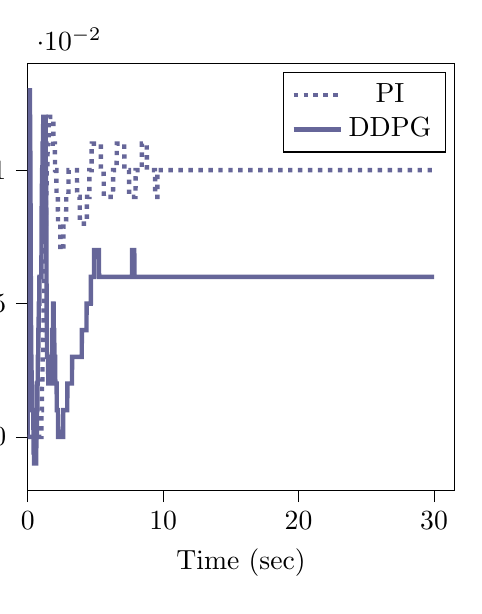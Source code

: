 % This file was created by tikzplotlib v0.9.1.
\begin{tikzpicture}[trim axis right,trim axis left]

\definecolor{color0}{rgb}{0.122,0.467,0.706}
\definecolor{color1}{rgb}{1,0.498,0.055}

\begin{axis}[
compat=newest,
tick align=outside,
tick pos=left,
x grid style={white!69.02!black},
xmin=0, xmax=31.5,
xtick style={color=black},
y grid style={white!69.02!black},
ymin=-0.002, ymax=0.014,
ytick style={color=black},
%yticklabel style={
%        /pgf/number format/.cd,
%        	fixed,
%        	fixed zerofill,
%         	precision=3,
%        /tikz/.cd
%},
scaled y ticks=true,
scaled y ticks=base 10:2,
width=7cm,
height=7cm,
xlabel=Time (sec),
ylabel=Control Signal,
y label style={at={(-0.2,0.5)}}
]
\addplot [ultra thick, blue!20!gray, dotted]
table {%
0 0
0.01 0
0.02 0
0.03 0
0.04 0
0.05 0
0.06 0
0.07 0
0.08 0
0.09 0
0.1 0
0.11 0
0.12 0
0.13 0
0.14 0
0.15 0
0.16 0
0.17 0
0.18 0
0.19 0
0.2 0
0.21 0
0.22 0
0.23 0
0.24 0
0.25 0
0.26 0
0.27 0
0.28 0
0.29 0
0.3 0
0.31 0
0.32 0
0.33 0
0.34 0
0.35 0
0.36 0
0.37 0
0.38 0
0.39 0
0.4 0
0.41 0
0.42 0
0.43 0
0.44 0
0.45 0
0.46 0
0.47 0
0.48 0
0.49 0
0.5 0
0.51 0
0.52 0
0.53 0
0.54 0
0.55 0
0.56 0
0.57 0
0.58 0
0.59 0
0.6 0
0.61 0
0.62 0
0.63 0
0.64 0
0.65 0
0.66 0
0.67 0
0.68 0
0.69 0
0.7 0
0.71 0
0.72 0
0.73 0
0.74 0
0.75 0
0.76 0
0.77 0
0.78 0
0.79 0
0.8 0
0.81 0
0.82 0
0.83 0
0.84 0
0.85 0
0.86 0
0.87 0
0.88 0
0.89 0
0.9 0
0.91 0
0.92 0
0.93 0
0.94 0
0.95 0
0.96 0
0.97 0
0.98 0
0.99 0
1 2.604e-10
1.01 0.0
1.02 0.001
1.03 0.001
1.04 0.001
1.05 0.001
1.06 0.002
1.07 0.002
1.08 0.002
1.09 0.002
1.1 0.003
1.11 0.003
1.12 0.003
1.13 0.003
1.14 0.004
1.15 0.004
1.16 0.004
1.17 0.004
1.18 0.005
1.19 0.005
1.2 0.005
1.21 0.005
1.22 0.006
1.23 0.006
1.24 0.006
1.25 0.006
1.26 0.007
1.27 0.007
1.28 0.007
1.29 0.007
1.3 0.008
1.31 0.008
1.32 0.008
1.33 0.008
1.34 0.008
1.35 0.009
1.36 0.009
1.37 0.009
1.38 0.009
1.39 0.009
1.4 0.01
1.41 0.01
1.42 0.01
1.43 0.01
1.44 0.01
1.45 0.01
1.46 0.01
1.47 0.011
1.48 0.011
1.49 0.011
1.5 0.011
1.51 0.011
1.52 0.011
1.53 0.011
1.54 0.011
1.55 0.012
1.56 0.012
1.57 0.012
1.58 0.012
1.59 0.012
1.6 0.012
1.61 0.012
1.62 0.012
1.63 0.012
1.64 0.012
1.65 0.012
1.66 0.012
1.67 0.012
1.68 0.012
1.69 0.012
1.7 0.012
1.71 0.012
1.72 0.012
1.73 0.012
1.74 0.012
1.75 0.012
1.76 0.012
1.77 0.012
1.78 0.012
1.79 0.012
1.8 0.012
1.81 0.012
1.82 0.012
1.83 0.012
1.84 0.012
1.85 0.012
1.86 0.012
1.87 0.012
1.88 0.012
1.89 0.012
1.9 0.011
1.91 0.011
1.92 0.011
1.93 0.011
1.94 0.011
1.95 0.011
1.96 0.011
1.97 0.011
1.98 0.011
1.99 0.011
2 0.011
2.01 0.011
2.02 0.01
2.03 0.01
2.04 0.01
2.05 0.01
2.06 0.01
2.07 0.01
2.08 0.01
2.09 0.01
2.1 0.01
2.11 0.01
2.12 0.01
2.13 0.009
2.14 0.009
2.15 0.009
2.16 0.009
2.17 0.009
2.18 0.009
2.19 0.009
2.2 0.009
2.21 0.009
2.22 0.009
2.23 0.009
2.24 0.008
2.25 0.008
2.26 0.008
2.27 0.008
2.28 0.008
2.29 0.008
2.3 0.008
2.31 0.008
2.32 0.008
2.33 0.008
2.34 0.008
2.35 0.008
2.36 0.008
2.37 0.008
2.38 0.008
2.39 0.008
2.4 0.008
2.41 0.008
2.42 0.007
2.43 0.007
2.44 0.007
2.45 0.007
2.46 0.007
2.47 0.007
2.48 0.007
2.49 0.007
2.5 0.007
2.51 0.007
2.52 0.007
2.53 0.007
2.54 0.007
2.55 0.007
2.56 0.007
2.57 0.007
2.58 0.007
2.59 0.007
2.6 0.007
2.61 0.007
2.62 0.007
2.63 0.007
2.64 0.008
2.65 0.008
2.66 0.008
2.67 0.008
2.68 0.008
2.69 0.008
2.7 0.008
2.71 0.008
2.72 0.008
2.73 0.008
2.74 0.008
2.75 0.008
2.76 0.008
2.77 0.008
2.78 0.008
2.79 0.008
2.8 0.008
2.81 0.008
2.82 0.008
2.83 0.008
2.84 0.008
2.85 0.009
2.86 0.009
2.87 0.009
2.88 0.009
2.89 0.009
2.9 0.009
2.91 0.009
2.92 0.009
2.93 0.009
2.94 0.009
2.95 0.009
2.96 0.009
2.97 0.009
2.98 0.009
2.99 0.009
3.0 0.009
3.01 0.009
3.02 0.01
3.03 0.01
3.04 0.01
3.05 0.01
3.06 0.01
3.07 0.01
3.08 0.01
3.09 0.01
3.1 0.01
3.11 0.01
3.12 0.01
3.13 0.01
3.14 0.01
3.15 0.01
3.16 0.01
3.17 0.01
3.18 0.01
3.19 0.01
3.2 0.01
3.21 0.01
3.22 0.01
3.23 0.01
3.24 0.01
3.25 0.01
3.26 0.01
3.27 0.01
3.28 0.01
3.29 0.01
3.3 0.01
3.31 0.01
3.32 0.01
3.33 0.01
3.34 0.01
3.35 0.01
3.36 0.01
3.37 0.01
3.38 0.01
3.39 0.01
3.4 0.01
3.41 0.01
3.42 0.01
3.43 0.01
3.44 0.01
3.45 0.01
3.46 0.01
3.47 0.01
3.48 0.01
3.49 0.01
3.5 0.01
3.51 0.01
3.52 0.01
3.53 0.01
3.54 0.01
3.55 0.01
3.56 0.01
3.57 0.01
3.58 0.01
3.59 0.01
3.6 0.01
3.61 0.01
3.62 0.01
3.63 0.01
3.64 0.01
3.65 0.009
3.66 0.009
3.67 0.009
3.68 0.009
3.69 0.009
3.7 0.009
3.71 0.009
3.72 0.009
3.73 0.009
3.74 0.009
3.75 0.009
3.76 0.009
3.77 0.009
3.78 0.009
3.79 0.009
3.8 0.009
3.81 0.009
3.82 0.009
3.83 0.009
3.84 0.009
3.85 0.008
3.86 0.008
3.87 0.008
3.88 0.008
3.89 0.008
3.9 0.008
3.91 0.008
3.92 0.008
3.93 0.008
3.94 0.008
3.95 0.008
3.96 0.008
3.97 0.008
3.98 0.008
3.99 0.008
4.0 0.008
4.01 0.008
4.02 0.008
4.03 0.008
4.04 0.008
4.05 0.008
4.06 0.008
4.07 0.008
4.08 0.008
4.09 0.008
4.1 0.008
4.11 0.008
4.12 0.008
4.13 0.008
4.14 0.008
4.15 0.008
4.16 0.008
4.17 0.008
4.18 0.008
4.19 0.008
4.2 0.008
4.21 0.008
4.22 0.008
4.23 0.008
4.24 0.008
4.25 0.008
4.26 0.008
4.27 0.008
4.28 0.008
4.29 0.008
4.3 0.008
4.31 0.008
4.32 0.008
4.33 0.008
4.34 0.008
4.35 0.008
4.36 0.008
4.37 0.008
4.38 0.009
4.39 0.009
4.4 0.009
4.41 0.009
4.42 0.009
4.43 0.009
4.44 0.009
4.45 0.009
4.46 0.009
4.47 0.009
4.48 0.009
4.49 0.009
4.5 0.009
4.51 0.009
4.52 0.009
4.53 0.009
4.54 0.009
4.55 0.009
4.56 0.01
4.57 0.01
4.58 0.01
4.59 0.01
4.6 0.01
4.61 0.01
4.62 0.01
4.63 0.01
4.64 0.01
4.65 0.01
4.66 0.01
4.67 0.01
4.68 0.01
4.69 0.01
4.7 0.01
4.71 0.01
4.72 0.01
4.73 0.011
4.74 0.011
4.75 0.011
4.76 0.011
4.77 0.011
4.78 0.011
4.79 0.011
4.8 0.011
4.81 0.011
4.82 0.011
4.83 0.011
4.84 0.011
4.85 0.011
4.86 0.011
4.87 0.011
4.88 0.011
4.89 0.011
4.9 0.011
4.91 0.011
4.92 0.011
4.93 0.011
4.94 0.011
4.95 0.011
4.96 0.011
4.97 0.011
4.98 0.011
4.99 0.011
5.0 0.011
5.01 0.011
5.02 0.011
5.03 0.011
5.04 0.011
5.05 0.011
5.06 0.011
5.07 0.011
5.08 0.011
5.09 0.011
5.1 0.011
5.11 0.011
5.12 0.011
5.13 0.011
5.14 0.011
5.15 0.011
5.16 0.011
5.17 0.011
5.18 0.011
5.19 0.011
5.2 0.011
5.21 0.011
5.22 0.011
5.23 0.011
5.24 0.011
5.25 0.011
5.26 0.011
5.27 0.011
5.28 0.011
5.29 0.011
5.3 0.011
5.31 0.011
5.32 0.011
5.33 0.011
5.34 0.011
5.35 0.011
5.36 0.011
5.37 0.011
5.38 0.011
5.39 0.011
5.4 0.011
5.41 0.01
5.42 0.01
5.43 0.01
5.44 0.01
5.45 0.01
5.46 0.01
5.47 0.01
5.48 0.01
5.49 0.01
5.5 0.01
5.51 0.01
5.52 0.01
5.53 0.01
5.54 0.01
5.55 0.01
5.56 0.01
5.57 0.01
5.58 0.01
5.59 0.01
5.6 0.01
5.61 0.01
5.62 0.009
5.63 0.009
5.64 0.009
5.65 0.009
5.66 0.009
5.67 0.009
5.68 0.009
5.69 0.009
5.7 0.009
5.71 0.009
5.72 0.009
5.73 0.009
5.74 0.009
5.75 0.009
5.76 0.009
5.77 0.009
5.78 0.009
5.79 0.009
5.8 0.009
5.81 0.009
5.82 0.009
5.83 0.009
5.84 0.009
5.85 0.009
5.86 0.009
5.87 0.009
5.88 0.009
5.89 0.009
5.9 0.009
5.91 0.009
5.92 0.009
5.93 0.009
5.94 0.009
5.95 0.009
5.96 0.009
5.97 0.009
5.98 0.009
5.99 0.009
6.0 0.009
6.01 0.009
6.02 0.009
6.03 0.009
6.04 0.009
6.05 0.009
6.06 0.009
6.07 0.009
6.08 0.009
6.09 0.009
6.1 0.009
6.11 0.009
6.12 0.009
6.13 0.009
6.14 0.009
6.15 0.009
6.16 0.009
6.17 0.009
6.18 0.009
6.19 0.009
6.2 0.009
6.21 0.009
6.22 0.009
6.23 0.009
6.24 0.009
6.25 0.009
6.26 0.009
6.27 0.009
6.28 0.009
6.29 0.009
6.3 0.009
6.31 0.01
6.32 0.01
6.33 0.01
6.34 0.01
6.35 0.01
6.36 0.01
6.37 0.01
6.38 0.01
6.39 0.01
6.4 0.01
6.41 0.01
6.42 0.01
6.43 0.01
6.44 0.01
6.45 0.01
6.46 0.01
6.47 0.01
6.48 0.01
6.49 0.01
6.5 0.01
6.51 0.01
6.52 0.01
6.53 0.01
6.54 0.01
6.55 0.01
6.56 0.01
6.57 0.01
6.58 0.011
6.59 0.011
6.6 0.011
6.61 0.011
6.62 0.011
6.63 0.011
6.64 0.011
6.65 0.011
6.66 0.011
6.67 0.011
6.68 0.011
6.69 0.011
6.7 0.011
6.71 0.011
6.72 0.011
6.73 0.011
6.74 0.011
6.75 0.011
6.76 0.011
6.77 0.011
6.78 0.011
6.79 0.011
6.8 0.011
6.81 0.011
6.82 0.011
6.83 0.011
6.84 0.011
6.85 0.011
6.86 0.011
6.87 0.011
6.88 0.011
6.89 0.011
6.9 0.011
6.91 0.011
6.92 0.011
6.93 0.011
6.94 0.011
6.95 0.011
6.96 0.011
6.97 0.011
6.98 0.011
6.99 0.011
7.0 0.011
7.01 0.011
7.02 0.011
7.03 0.011
7.04 0.011
7.05 0.011
7.06 0.011
7.07 0.011
7.08 0.011
7.09 0.011
7.1 0.011
7.11 0.011
7.12 0.011
7.13 0.011
7.14 0.01
7.15 0.01
7.16 0.01
7.17 0.01
7.18 0.01
7.19 0.01
7.2 0.01
7.21 0.01
7.22 0.01
7.23 0.01
7.24 0.01
7.25 0.01
7.26 0.01
7.27 0.01
7.28 0.01
7.29 0.01
7.3 0.01
7.31 0.01
7.32 0.01
7.33 0.01
7.34 0.01
7.35 0.01
7.36 0.01
7.37 0.01
7.38 0.01
7.39 0.01
7.4 0.01
7.41 0.01
7.42 0.01
7.43 0.01
7.44 0.01
7.45 0.01
7.46 0.01
7.47 0.01
7.48 0.01
7.49 0.009
7.5 0.009
7.51 0.009
7.52 0.009
7.53 0.009
7.54 0.009
7.55 0.009
7.56 0.009
7.57 0.009
7.58 0.009
7.59 0.009
7.6 0.009
7.61 0.009
7.62 0.009
7.63 0.009
7.64 0.009
7.65 0.009
7.66 0.009
7.67 0.009
7.68 0.009
7.69 0.009
7.7 0.009
7.71 0.009
7.72 0.009
7.73 0.009
7.74 0.009
7.75 0.009
7.76 0.009
7.77 0.009
7.78 0.009
7.79 0.009
7.8 0.009
7.81 0.009
7.82 0.009
7.83 0.009
7.84 0.009
7.85 0.009
7.86 0.009
7.87 0.009
7.88 0.009
7.89 0.009
7.9 0.009
7.91 0.009
7.92 0.009
7.93 0.009
7.94 0.009
7.95 0.009
7.96 0.009
7.97 0.01
7.98 0.01
7.99 0.01
8.0 0.01
8.01 0.01
8.02 0.01
8.03 0.01
8.04 0.01
8.05 0.01
8.06 0.01
8.07 0.01
8.08 0.01
8.09 0.01
8.1 0.01
8.11 0.01
8.12 0.01
8.13 0.01
8.14 0.01
8.15 0.01
8.16 0.01
8.17 0.01
8.18 0.01
8.19 0.01
8.2 0.01
8.21 0.01
8.22 0.01
8.23 0.01
8.24 0.01
8.25 0.01
8.26 0.01
8.27 0.01
8.28 0.01
8.29 0.01
8.3 0.01
8.31 0.01
8.32 0.01
8.33 0.01
8.34 0.01
8.35 0.01
8.36 0.01
8.37 0.01
8.38 0.01
8.39 0.01
8.4 0.01
8.41 0.01
8.42 0.01
8.43 0.011
8.44 0.011
8.45 0.011
8.46 0.011
8.47 0.011
8.48 0.011
8.49 0.011
8.5 0.011
8.51 0.011
8.52 0.011
8.53 0.011
8.54 0.011
8.55 0.011
8.56 0.011
8.57 0.011
8.58 0.011
8.59 0.011
8.6 0.011
8.61 0.011
8.62 0.011
8.63 0.011
8.64 0.011
8.65 0.011
8.66 0.011
8.67 0.011
8.68 0.011
8.69 0.011
8.7 0.011
8.71 0.011
8.72 0.011
8.73 0.011
8.74 0.011
8.75 0.011
8.76 0.011
8.77 0.011
8.78 0.011
8.79 0.011
8.8 0.01
8.81 0.01
8.82 0.01
8.83 0.01
8.84 0.01
8.85 0.01
8.86 0.01
8.87 0.01
8.88 0.01
8.89 0.01
8.9 0.01
8.91 0.01
8.92 0.01
8.93 0.01
8.94 0.01
8.95 0.01
8.96 0.01
8.97 0.01
8.98 0.01
8.99 0.01
9.0 0.01
9.01 0.01
9.02 0.01
9.03 0.01
9.04 0.01
9.05 0.01
9.06 0.01
9.07 0.01
9.08 0.01
9.09 0.01
9.1 0.01
9.11 0.01
9.12 0.01
9.13 0.01
9.14 0.01
9.15 0.01
9.16 0.01
9.17 0.01
9.18 0.01
9.19 0.01
9.2 0.01
9.21 0.01
9.22 0.01
9.23 0.01
9.24 0.01
9.25 0.01
9.26 0.01
9.27 0.01
9.28 0.01
9.29 0.01
9.3 0.01
9.31 0.01
9.32 0.01
9.33 0.01
9.34 0.01
9.35 0.01
9.36 0.01
9.37 0.01
9.38 0.01
9.39 0.01
9.4 0.01
9.41 0.009
9.42 0.009
9.43 0.009
9.44 0.009
9.45 0.009
9.46 0.009
9.47 0.009
9.48 0.009
9.49 0.009
9.5 0.009
9.51 0.009
9.52 0.009
9.53 0.009
9.54 0.009
9.55 0.009
9.56 0.009
9.57 0.009
9.58 0.01
9.59 0.01
9.6 0.01
9.61 0.01
9.62 0.01
9.63 0.01
9.64 0.01
9.65 0.01
9.66 0.01
9.67 0.01
9.68 0.01
9.69 0.01
9.7 0.01
9.71 0.01
9.72 0.01
9.73 0.01
9.74 0.01
9.75 0.01
9.76 0.01
9.77 0.01
9.78 0.01
9.79 0.01
9.8 0.01
9.81 0.01
9.82 0.01
9.83 0.01
9.84 0.01
9.85 0.01
9.86 0.01
9.87 0.01
9.88 0.01
9.89 0.01
9.9 0.01
9.91 0.01
9.92 0.01
9.93 0.01
9.94 0.01
9.95 0.01
9.96 0.01
9.97 0.01
9.98 0.01
9.99 0.01
10.0 0.01
10.01 0.01
10.02 0.01
10.03 0.01
10.04 0.01
10.05 0.01
10.06 0.01
10.07 0.01
10.08 0.01
10.09 0.01
10.1 0.01
10.11 0.01
10.12 0.01
10.13 0.01
10.14 0.01
10.15 0.01
10.16 0.01
10.17 0.01
10.18 0.01
10.19 0.01
10.2 0.01
10.21 0.01
10.22 0.01
10.23 0.01
10.24 0.01
10.25 0.01
10.26 0.01
10.27 0.01
10.28 0.01
10.29 0.01
10.3 0.01
10.31 0.01
10.32 0.01
10.33 0.01
10.34 0.01
10.35 0.01
10.36 0.01
10.37 0.01
10.38 0.01
10.39 0.01
10.4 0.01
10.41 0.01
10.42 0.01
10.43 0.01
10.44 0.01
10.45 0.01
10.46 0.01
10.47 0.01
10.48 0.01
10.49 0.01
10.5 0.01
10.51 0.01
10.52 0.01
10.53 0.01
10.54 0.01
10.55 0.01
10.56 0.01
10.57 0.01
10.58 0.01
10.59 0.01
10.6 0.01
10.61 0.01
10.62 0.01
10.63 0.01
10.64 0.01
10.65 0.01
10.66 0.01
10.67 0.01
10.68 0.01
10.69 0.01
10.7 0.01
10.71 0.01
10.72 0.01
10.73 0.01
10.74 0.01
10.75 0.01
10.76 0.01
10.77 0.01
10.78 0.01
10.79 0.01
10.8 0.01
10.81 0.01
10.82 0.01
10.83 0.01
10.84 0.01
10.85 0.01
10.86 0.01
10.87 0.01
10.88 0.01
10.89 0.01
10.9 0.01
10.91 0.01
10.92 0.01
10.93 0.01
10.94 0.01
10.95 0.01
10.96 0.01
10.97 0.01
10.98 0.01
10.99 0.01
11.0 0.01
11.01 0.01
11.02 0.01
11.03 0.01
11.04 0.01
11.05 0.01
11.06 0.01
11.07 0.01
11.08 0.01
11.09 0.01
11.1 0.01
11.11 0.01
11.12 0.01
11.13 0.01
11.14 0.01
11.15 0.01
11.16 0.01
11.17 0.01
11.18 0.01
11.19 0.01
11.2 0.01
11.21 0.01
11.22 0.01
11.23 0.01
11.24 0.01
11.25 0.01
11.26 0.01
11.27 0.01
11.28 0.01
11.29 0.01
11.3 0.01
11.31 0.01
11.32 0.01
11.33 0.01
11.34 0.01
11.35 0.01
11.36 0.01
11.37 0.01
11.38 0.01
11.39 0.01
11.4 0.01
11.41 0.01
11.42 0.01
11.43 0.01
11.44 0.01
11.45 0.01
11.46 0.01
11.47 0.01
11.48 0.01
11.49 0.01
11.5 0.01
11.51 0.01
11.52 0.01
11.53 0.01
11.54 0.01
11.55 0.01
11.56 0.01
11.57 0.01
11.58 0.01
11.59 0.01
11.6 0.01
11.61 0.01
11.62 0.01
11.63 0.01
11.64 0.01
11.65 0.01
11.66 0.01
11.67 0.01
11.68 0.01
11.69 0.01
11.7 0.01
11.71 0.01
11.72 0.01
11.73 0.01
11.74 0.01
11.75 0.01
11.76 0.01
11.77 0.01
11.78 0.01
11.79 0.01
11.8 0.01
11.81 0.01
11.82 0.01
11.83 0.01
11.84 0.01
11.85 0.01
11.86 0.01
11.87 0.01
11.88 0.01
11.89 0.01
11.9 0.01
11.91 0.01
11.92 0.01
11.93 0.01
11.94 0.01
11.95 0.01
11.96 0.01
11.97 0.01
11.98 0.01
11.99 0.01
12.0 0.01
12.01 0.01
12.02 0.01
12.03 0.01
12.04 0.01
12.05 0.01
12.06 0.01
12.07 0.01
12.08 0.01
12.09 0.01
12.1 0.01
12.11 0.01
12.12 0.01
12.13 0.01
12.14 0.01
12.15 0.01
12.16 0.01
12.17 0.01
12.18 0.01
12.19 0.01
12.2 0.01
12.21 0.01
12.22 0.01
12.23 0.01
12.24 0.01
12.25 0.01
12.26 0.01
12.27 0.01
12.28 0.01
12.29 0.01
12.3 0.01
12.31 0.01
12.32 0.01
12.33 0.01
12.34 0.01
12.35 0.01
12.36 0.01
12.37 0.01
12.38 0.01
12.39 0.01
12.4 0.01
12.41 0.01
12.42 0.01
12.43 0.01
12.44 0.01
12.45 0.01
12.46 0.01
12.47 0.01
12.48 0.01
12.49 0.01
12.5 0.01
12.51 0.01
12.52 0.01
12.53 0.01
12.54 0.01
12.55 0.01
12.56 0.01
12.57 0.01
12.58 0.01
12.59 0.01
12.6 0.01
12.61 0.01
12.62 0.01
12.63 0.01
12.64 0.01
12.65 0.01
12.66 0.01
12.67 0.01
12.68 0.01
12.69 0.01
12.7 0.01
12.71 0.01
12.72 0.01
12.73 0.01
12.74 0.01
12.75 0.01
12.76 0.01
12.77 0.01
12.78 0.01
12.79 0.01
12.8 0.01
12.81 0.01
12.82 0.01
12.83 0.01
12.84 0.01
12.85 0.01
12.86 0.01
12.87 0.01
12.88 0.01
12.89 0.01
12.9 0.01
12.91 0.01
12.92 0.01
12.93 0.01
12.94 0.01
12.95 0.01
12.96 0.01
12.97 0.01
12.98 0.01
12.99 0.01
13.0 0.01
13.01 0.01
13.02 0.01
13.03 0.01
13.04 0.01
13.05 0.01
13.06 0.01
13.07 0.01
13.08 0.01
13.09 0.01
13.1 0.01
13.11 0.01
13.12 0.01
13.13 0.01
13.14 0.01
13.15 0.01
13.16 0.01
13.17 0.01
13.18 0.01
13.19 0.01
13.2 0.01
13.21 0.01
13.22 0.01
13.23 0.01
13.24 0.01
13.25 0.01
13.26 0.01
13.27 0.01
13.28 0.01
13.29 0.01
13.3 0.01
13.31 0.01
13.32 0.01
13.33 0.01
13.34 0.01
13.35 0.01
13.36 0.01
13.37 0.01
13.38 0.01
13.39 0.01
13.4 0.01
13.41 0.01
13.42 0.01
13.43 0.01
13.44 0.01
13.45 0.01
13.46 0.01
13.47 0.01
13.48 0.01
13.49 0.01
13.5 0.01
13.51 0.01
13.52 0.01
13.53 0.01
13.54 0.01
13.55 0.01
13.56 0.01
13.57 0.01
13.58 0.01
13.59 0.01
13.6 0.01
13.61 0.01
13.62 0.01
13.63 0.01
13.64 0.01
13.65 0.01
13.66 0.01
13.67 0.01
13.68 0.01
13.69 0.01
13.7 0.01
13.71 0.01
13.72 0.01
13.73 0.01
13.74 0.01
13.75 0.01
13.76 0.01
13.77 0.01
13.78 0.01
13.79 0.01
13.8 0.01
13.81 0.01
13.82 0.01
13.83 0.01
13.84 0.01
13.85 0.01
13.86 0.01
13.87 0.01
13.88 0.01
13.89 0.01
13.9 0.01
13.91 0.01
13.92 0.01
13.93 0.01
13.94 0.01
13.95 0.01
13.96 0.01
13.97 0.01
13.98 0.01
13.99 0.01
14.0 0.01
14.01 0.01
14.02 0.01
14.03 0.01
14.04 0.01
14.05 0.01
14.06 0.01
14.07 0.01
14.08 0.01
14.09 0.01
14.1 0.01
14.11 0.01
14.12 0.01
14.13 0.01
14.14 0.01
14.15 0.01
14.16 0.01
14.17 0.01
14.18 0.01
14.19 0.01
14.2 0.01
14.21 0.01
14.22 0.01
14.23 0.01
14.24 0.01
14.25 0.01
14.26 0.01
14.27 0.01
14.28 0.01
14.29 0.01
14.3 0.01
14.31 0.01
14.32 0.01
14.33 0.01
14.34 0.01
14.35 0.01
14.36 0.01
14.37 0.01
14.38 0.01
14.39 0.01
14.4 0.01
14.41 0.01
14.42 0.01
14.43 0.01
14.44 0.01
14.45 0.01
14.46 0.01
14.47 0.01
14.48 0.01
14.49 0.01
14.5 0.01
14.51 0.01
14.52 0.01
14.53 0.01
14.54 0.01
14.55 0.01
14.56 0.01
14.57 0.01
14.58 0.01
14.59 0.01
14.6 0.01
14.61 0.01
14.62 0.01
14.63 0.01
14.64 0.01
14.65 0.01
14.66 0.01
14.67 0.01
14.68 0.01
14.69 0.01
14.7 0.01
14.71 0.01
14.72 0.01
14.73 0.01
14.74 0.01
14.75 0.01
14.76 0.01
14.77 0.01
14.78 0.01
14.79 0.01
14.8 0.01
14.81 0.01
14.82 0.01
14.83 0.01
14.84 0.01
14.85 0.01
14.86 0.01
14.87 0.01
14.88 0.01
14.89 0.01
14.9 0.01
14.91 0.01
14.92 0.01
14.93 0.01
14.94 0.01
14.95 0.01
14.96 0.01
14.97 0.01
14.98 0.01
14.99 0.01
15.0 0.01
15.01 0.01
15.02 0.01
15.03 0.01
15.04 0.01
15.05 0.01
15.06 0.01
15.07 0.01
15.08 0.01
15.09 0.01
15.1 0.01
15.11 0.01
15.12 0.01
15.13 0.01
15.14 0.01
15.15 0.01
15.16 0.01
15.17 0.01
15.18 0.01
15.19 0.01
15.2 0.01
15.21 0.01
15.22 0.01
15.23 0.01
15.24 0.01
15.25 0.01
15.26 0.01
15.27 0.01
15.28 0.01
15.29 0.01
15.3 0.01
15.31 0.01
15.32 0.01
15.33 0.01
15.34 0.01
15.35 0.01
15.36 0.01
15.37 0.01
15.38 0.01
15.39 0.01
15.4 0.01
15.41 0.01
15.42 0.01
15.43 0.01
15.44 0.01
15.45 0.01
15.46 0.01
15.47 0.01
15.48 0.01
15.49 0.01
15.5 0.01
15.51 0.01
15.52 0.01
15.53 0.01
15.54 0.01
15.55 0.01
15.56 0.01
15.57 0.01
15.58 0.01
15.59 0.01
15.6 0.01
15.61 0.01
15.62 0.01
15.63 0.01
15.64 0.01
15.65 0.01
15.66 0.01
15.67 0.01
15.68 0.01
15.69 0.01
15.7 0.01
15.71 0.01
15.72 0.01
15.73 0.01
15.74 0.01
15.75 0.01
15.76 0.01
15.77 0.01
15.78 0.01
15.79 0.01
15.8 0.01
15.81 0.01
15.82 0.01
15.83 0.01
15.84 0.01
15.85 0.01
15.86 0.01
15.87 0.01
15.88 0.01
15.89 0.01
15.9 0.01
15.91 0.01
15.92 0.01
15.93 0.01
15.94 0.01
15.95 0.01
15.96 0.01
15.97 0.01
15.98 0.01
15.99 0.01
16.0 0.01
16.01 0.01
16.02 0.01
16.03 0.01
16.04 0.01
16.05 0.01
16.06 0.01
16.07 0.01
16.08 0.01
16.09 0.01
16.1 0.01
16.11 0.01
16.12 0.01
16.13 0.01
16.14 0.01
16.15 0.01
16.16 0.01
16.17 0.01
16.18 0.01
16.19 0.01
16.2 0.01
16.21 0.01
16.22 0.01
16.23 0.01
16.24 0.01
16.25 0.01
16.26 0.01
16.27 0.01
16.28 0.01
16.29 0.01
16.3 0.01
16.31 0.01
16.32 0.01
16.33 0.01
16.34 0.01
16.35 0.01
16.36 0.01
16.37 0.01
16.38 0.01
16.39 0.01
16.4 0.01
16.41 0.01
16.42 0.01
16.43 0.01
16.44 0.01
16.45 0.01
16.46 0.01
16.47 0.01
16.48 0.01
16.49 0.01
16.5 0.01
16.51 0.01
16.52 0.01
16.53 0.01
16.54 0.01
16.55 0.01
16.56 0.01
16.57 0.01
16.58 0.01
16.59 0.01
16.6 0.01
16.61 0.01
16.62 0.01
16.63 0.01
16.64 0.01
16.65 0.01
16.66 0.01
16.67 0.01
16.68 0.01
16.69 0.01
16.7 0.01
16.71 0.01
16.72 0.01
16.73 0.01
16.74 0.01
16.75 0.01
16.76 0.01
16.77 0.01
16.78 0.01
16.79 0.01
16.8 0.01
16.81 0.01
16.82 0.01
16.83 0.01
16.84 0.01
16.85 0.01
16.86 0.01
16.87 0.01
16.88 0.01
16.89 0.01
16.9 0.01
16.91 0.01
16.92 0.01
16.93 0.01
16.94 0.01
16.95 0.01
16.96 0.01
16.97 0.01
16.98 0.01
16.99 0.01
17.0 0.01
17.01 0.01
17.02 0.01
17.03 0.01
17.04 0.01
17.05 0.01
17.06 0.01
17.07 0.01
17.08 0.01
17.09 0.01
17.1 0.01
17.11 0.01
17.12 0.01
17.13 0.01
17.14 0.01
17.15 0.01
17.16 0.01
17.17 0.01
17.18 0.01
17.19 0.01
17.2 0.01
17.21 0.01
17.22 0.01
17.23 0.01
17.24 0.01
17.25 0.01
17.26 0.01
17.27 0.01
17.28 0.01
17.29 0.01
17.3 0.01
17.31 0.01
17.32 0.01
17.33 0.01
17.34 0.01
17.35 0.01
17.36 0.01
17.37 0.01
17.38 0.01
17.39 0.01
17.4 0.01
17.41 0.01
17.42 0.01
17.43 0.01
17.44 0.01
17.45 0.01
17.46 0.01
17.47 0.01
17.48 0.01
17.49 0.01
17.5 0.01
17.51 0.01
17.52 0.01
17.53 0.01
17.54 0.01
17.55 0.01
17.56 0.01
17.57 0.01
17.58 0.01
17.59 0.01
17.6 0.01
17.61 0.01
17.62 0.01
17.63 0.01
17.64 0.01
17.65 0.01
17.66 0.01
17.67 0.01
17.68 0.01
17.69 0.01
17.7 0.01
17.71 0.01
17.72 0.01
17.73 0.01
17.74 0.01
17.75 0.01
17.76 0.01
17.77 0.01
17.78 0.01
17.79 0.01
17.8 0.01
17.81 0.01
17.82 0.01
17.83 0.01
17.84 0.01
17.85 0.01
17.86 0.01
17.87 0.01
17.88 0.01
17.89 0.01
17.9 0.01
17.91 0.01
17.92 0.01
17.93 0.01
17.94 0.01
17.95 0.01
17.96 0.01
17.97 0.01
17.98 0.01
17.99 0.01
18 0.01
18.01 0.01
18.02 0.01
18.03 0.01
18.04 0.01
18.05 0.01
18.06 0.01
18.07 0.01
18.08 0.01
18.09 0.01
18.1 0.01
18.11 0.01
18.12 0.01
18.13 0.01
18.14 0.01
18.15 0.01
18.16 0.01
18.17 0.01
18.18 0.01
18.19 0.01
18.2 0.01
18.21 0.01
18.22 0.01
18.23 0.01
18.24 0.01
18.25 0.01
18.26 0.01
18.27 0.01
18.28 0.01
18.29 0.01
18.3 0.01
18.31 0.01
18.32 0.01
18.33 0.01
18.34 0.01
18.35 0.01
18.36 0.01
18.37 0.01
18.38 0.01
18.39 0.01
18.4 0.01
18.41 0.01
18.42 0.01
18.43 0.01
18.44 0.01
18.45 0.01
18.46 0.01
18.47 0.01
18.48 0.01
18.49 0.01
18.5 0.01
18.51 0.01
18.52 0.01
18.53 0.01
18.54 0.01
18.55 0.01
18.56 0.01
18.57 0.01
18.58 0.01
18.59 0.01
18.6 0.01
18.61 0.01
18.62 0.01
18.63 0.01
18.64 0.01
18.65 0.01
18.66 0.01
18.67 0.01
18.68 0.01
18.69 0.01
18.7 0.01
18.71 0.01
18.72 0.01
18.73 0.01
18.74 0.01
18.75 0.01
18.76 0.01
18.77 0.01
18.78 0.01
18.79 0.01
18.8 0.01
18.81 0.01
18.82 0.01
18.83 0.01
18.84 0.01
18.85 0.01
18.86 0.01
18.87 0.01
18.88 0.01
18.89 0.01
18.9 0.01
18.91 0.01
18.92 0.01
18.93 0.01
18.94 0.01
18.95 0.01
18.96 0.01
18.97 0.01
18.98 0.01
18.99 0.01
19.0 0.01
19.01 0.01
19.02 0.01
19.03 0.01
19.04 0.01
19.05 0.01
19.06 0.01
19.07 0.01
19.08 0.01
19.09 0.01
19.1 0.01
19.11 0.01
19.12 0.01
19.13 0.01
19.14 0.01
19.15 0.01
19.16 0.01
19.17 0.01
19.18 0.01
19.19 0.01
19.2 0.01
19.21 0.01
19.22 0.01
19.23 0.01
19.24 0.01
19.25 0.01
19.26 0.01
19.27 0.01
19.28 0.01
19.29 0.01
19.3 0.01
19.31 0.01
19.32 0.01
19.33 0.01
19.34 0.01
19.35 0.01
19.36 0.01
19.37 0.01
19.38 0.01
19.39 0.01
19.4 0.01
19.41 0.01
19.42 0.01
19.43 0.01
19.44 0.01
19.45 0.01
19.46 0.01
19.47 0.01
19.48 0.01
19.49 0.01
19.5 0.01
19.51 0.01
19.52 0.01
19.53 0.01
19.54 0.01
19.55 0.01
19.56 0.01
19.57 0.01
19.58 0.01
19.59 0.01
19.6 0.01
19.61 0.01
19.62 0.01
19.63 0.01
19.64 0.01
19.65 0.01
19.66 0.01
19.67 0.01
19.68 0.01
19.69 0.01
19.7 0.01
19.71 0.01
19.72 0.01
19.73 0.01
19.74 0.01
19.75 0.01
19.76 0.01
19.77 0.01
19.78 0.01
19.79 0.01
19.8 0.01
19.81 0.01
19.82 0.01
19.83 0.01
19.84 0.01
19.85 0.01
19.86 0.01
19.87 0.01
19.88 0.01
19.89 0.01
19.9 0.01
19.91 0.01
19.92 0.01
19.93 0.01
19.94 0.01
19.95 0.01
19.96 0.01
19.97 0.01
19.98 0.01
19.99 0.01
20.0 0.01
20.01 0.01
20.02 0.01
20.03 0.01
20.04 0.01
20.05 0.01
20.06 0.01
20.07 0.01
20.08 0.01
20.09 0.01
20.1 0.01
20.11 0.01
20.12 0.01
20.13 0.01
20.14 0.01
20.15 0.01
20.16 0.01
20.17 0.01
20.18 0.01
20.19 0.01
20.2 0.01
20.21 0.01
20.22 0.01
20.23 0.01
20.24 0.01
20.25 0.01
20.26 0.01
20.27 0.01
20.28 0.01
20.29 0.01
20.3 0.01
20.31 0.01
20.32 0.01
20.33 0.01
20.34 0.01
20.35 0.01
20.36 0.01
20.37 0.01
20.38 0.01
20.39 0.01
20.4 0.01
20.41 0.01
20.42 0.01
20.43 0.01
20.44 0.01
20.45 0.01
20.46 0.01
20.47 0.01
20.48 0.01
20.49 0.01
20.5 0.01
20.51 0.01
20.52 0.01
20.53 0.01
20.54 0.01
20.55 0.01
20.56 0.01
20.57 0.01
20.58 0.01
20.59 0.01
20.6 0.01
20.61 0.01
20.62 0.01
20.63 0.01
20.64 0.01
20.65 0.01
20.66 0.01
20.67 0.01
20.68 0.01
20.69 0.01
20.7 0.01
20.71 0.01
20.72 0.01
20.73 0.01
20.74 0.01
20.75 0.01
20.76 0.01
20.77 0.01
20.78 0.01
20.79 0.01
20.8 0.01
20.81 0.01
20.82 0.01
20.83 0.01
20.84 0.01
20.85 0.01
20.86 0.01
20.87 0.01
20.88 0.01
20.89 0.01
20.9 0.01
20.91 0.01
20.92 0.01
20.93 0.01
20.94 0.01
20.95 0.01
20.96 0.01
20.97 0.01
20.98 0.01
20.99 0.01
21.0 0.01
21.01 0.01
21.02 0.01
21.03 0.01
21.04 0.01
21.05 0.01
21.06 0.01
21.07 0.01
21.08 0.01
21.09 0.01
21.1 0.01
21.11 0.01
21.12 0.01
21.13 0.01
21.14 0.01
21.15 0.01
21.16 0.01
21.17 0.01
21.18 0.01
21.19 0.01
21.2 0.01
21.21 0.01
21.22 0.01
21.23 0.01
21.24 0.01
21.25 0.01
21.26 0.01
21.27 0.01
21.28 0.01
21.29 0.01
21.3 0.01
21.31 0.01
21.32 0.01
21.33 0.01
21.34 0.01
21.35 0.01
21.36 0.01
21.37 0.01
21.38 0.01
21.39 0.01
21.4 0.01
21.41 0.01
21.42 0.01
21.43 0.01
21.44 0.01
21.45 0.01
21.46 0.01
21.47 0.01
21.48 0.01
21.49 0.01
21.5 0.01
21.51 0.01
21.52 0.01
21.53 0.01
21.54 0.01
21.55 0.01
21.56 0.01
21.57 0.01
21.58 0.01
21.59 0.01
21.6 0.01
21.61 0.01
21.62 0.01
21.63 0.01
21.64 0.01
21.65 0.01
21.66 0.01
21.67 0.01
21.68 0.01
21.69 0.01
21.7 0.01
21.71 0.01
21.72 0.01
21.73 0.01
21.74 0.01
21.75 0.01
21.76 0.01
21.77 0.01
21.78 0.01
21.79 0.01
21.8 0.01
21.81 0.01
21.82 0.01
21.83 0.01
21.84 0.01
21.85 0.01
21.86 0.01
21.87 0.01
21.88 0.01
21.89 0.01
21.9 0.01
21.91 0.01
21.92 0.01
21.93 0.01
21.94 0.01
21.95 0.01
21.96 0.01
21.97 0.01
21.98 0.01
21.99 0.01
22.0 0.01
22.01 0.01
22.02 0.01
22.03 0.01
22.04 0.01
22.05 0.01
22.06 0.01
22.07 0.01
22.08 0.01
22.09 0.01
22.1 0.01
22.11 0.01
22.12 0.01
22.13 0.01
22.14 0.01
22.15 0.01
22.16 0.01
22.17 0.01
22.18 0.01
22.19 0.01
22.2 0.01
22.21 0.01
22.22 0.01
22.23 0.01
22.24 0.01
22.25 0.01
22.26 0.01
22.27 0.01
22.28 0.01
22.29 0.01
22.3 0.01
22.31 0.01
22.32 0.01
22.33 0.01
22.34 0.01
22.35 0.01
22.36 0.01
22.37 0.01
22.38 0.01
22.39 0.01
22.4 0.01
22.41 0.01
22.42 0.01
22.43 0.01
22.44 0.01
22.45 0.01
22.46 0.01
22.47 0.01
22.48 0.01
22.49 0.01
22.5 0.01
22.51 0.01
22.52 0.01
22.53 0.01
22.54 0.01
22.55 0.01
22.56 0.01
22.57 0.01
22.58 0.01
22.59 0.01
22.6 0.01
22.61 0.01
22.62 0.01
22.63 0.01
22.64 0.01
22.65 0.01
22.66 0.01
22.67 0.01
22.68 0.01
22.69 0.01
22.7 0.01
22.71 0.01
22.72 0.01
22.73 0.01
22.74 0.01
22.75 0.01
22.76 0.01
22.77 0.01
22.78 0.01
22.79 0.01
22.8 0.01
22.81 0.01
22.82 0.01
22.83 0.01
22.84 0.01
22.85 0.01
22.86 0.01
22.87 0.01
22.88 0.01
22.89 0.01
22.9 0.01
22.91 0.01
22.92 0.01
22.93 0.01
22.94 0.01
22.95 0.01
22.96 0.01
22.97 0.01
22.98 0.01
22.99 0.01
23.0 0.01
23.01 0.01
23.02 0.01
23.03 0.01
23.04 0.01
23.05 0.01
23.06 0.01
23.07 0.01
23.08 0.01
23.09 0.01
23.1 0.01
23.11 0.01
23.12 0.01
23.13 0.01
23.14 0.01
23.15 0.01
23.16 0.01
23.17 0.01
23.18 0.01
23.19 0.01
23.2 0.01
23.21 0.01
23.22 0.01
23.23 0.01
23.24 0.01
23.25 0.01
23.26 0.01
23.27 0.01
23.28 0.01
23.29 0.01
23.3 0.01
23.31 0.01
23.32 0.01
23.33 0.01
23.34 0.01
23.35 0.01
23.36 0.01
23.37 0.01
23.38 0.01
23.39 0.01
23.4 0.01
23.41 0.01
23.42 0.01
23.43 0.01
23.44 0.01
23.45 0.01
23.46 0.01
23.47 0.01
23.48 0.01
23.49 0.01
23.5 0.01
23.51 0.01
23.52 0.01
23.53 0.01
23.54 0.01
23.55 0.01
23.56 0.01
23.57 0.01
23.58 0.01
23.59 0.01
23.6 0.01
23.61 0.01
23.62 0.01
23.63 0.01
23.64 0.01
23.65 0.01
23.66 0.01
23.67 0.01
23.68 0.01
23.69 0.01
23.7 0.01
23.71 0.01
23.72 0.01
23.73 0.01
23.74 0.01
23.75 0.01
23.76 0.01
23.77 0.01
23.78 0.01
23.79 0.01
23.8 0.01
23.81 0.01
23.82 0.01
23.83 0.01
23.84 0.01
23.85 0.01
23.86 0.01
23.87 0.01
23.88 0.01
23.89 0.01
23.9 0.01
23.91 0.01
23.92 0.01
23.93 0.01
23.94 0.01
23.95 0.01
23.96 0.01
23.97 0.01
23.98 0.01
23.99 0.01
24.0 0.01
24.01 0.01
24.02 0.01
24.03 0.01
24.04 0.01
24.05 0.01
24.06 0.01
24.07 0.01
24.08 0.01
24.09 0.01
24.1 0.01
24.11 0.01
24.12 0.01
24.13 0.01
24.14 0.01
24.15 0.01
24.16 0.01
24.17 0.01
24.18 0.01
24.19 0.01
24.2 0.01
24.21 0.01
24.22 0.01
24.23 0.01
24.24 0.01
24.25 0.01
24.26 0.01
24.27 0.01
24.28 0.01
24.29 0.01
24.3 0.01
24.31 0.01
24.32 0.01
24.33 0.01
24.34 0.01
24.35 0.01
24.36 0.01
24.37 0.01
24.38 0.01
24.39 0.01
24.4 0.01
24.41 0.01
24.42 0.01
24.43 0.01
24.44 0.01
24.45 0.01
24.46 0.01
24.47 0.01
24.48 0.01
24.49 0.01
24.5 0.01
24.51 0.01
24.52 0.01
24.53 0.01
24.54 0.01
24.55 0.01
24.56 0.01
24.57 0.01
24.58 0.01
24.59 0.01
24.6 0.01
24.61 0.01
24.62 0.01
24.63 0.01
24.64 0.01
24.65 0.01
24.66 0.01
24.67 0.01
24.68 0.01
24.69 0.01
24.7 0.01
24.71 0.01
24.72 0.01
24.73 0.01
24.74 0.01
24.75 0.01
24.76 0.01
24.77 0.01
24.78 0.01
24.79 0.01
24.8 0.01
24.81 0.01
24.82 0.01
24.83 0.01
24.84 0.01
24.85 0.01
24.86 0.01
24.87 0.01
24.88 0.01
24.89 0.01
24.9 0.01
24.91 0.01
24.92 0.01
24.93 0.01
24.94 0.01
24.95 0.01
24.96 0.01
24.97 0.01
24.98 0.01
24.99 0.01
25.0 0.01
25.01 0.01
25.02 0.01
25.03 0.01
25.04 0.01
25.05 0.01
25.06 0.01
25.07 0.01
25.08 0.01
25.09 0.01
25.1 0.01
25.11 0.01
25.12 0.01
25.13 0.01
25.14 0.01
25.15 0.01
25.16 0.01
25.17 0.01
25.18 0.01
25.19 0.01
25.2 0.01
25.21 0.01
25.22 0.01
25.23 0.01
25.24 0.01
25.25 0.01
25.26 0.01
25.27 0.01
25.28 0.01
25.29 0.01
25.3 0.01
25.31 0.01
25.32 0.01
25.33 0.01
25.34 0.01
25.35 0.01
25.36 0.01
25.37 0.01
25.38 0.01
25.39 0.01
25.4 0.01
25.41 0.01
25.42 0.01
25.43 0.01
25.44 0.01
25.45 0.01
25.46 0.01
25.47 0.01
25.48 0.01
25.49 0.01
25.5 0.01
25.51 0.01
25.52 0.01
25.53 0.01
25.54 0.01
25.55 0.01
25.56 0.01
25.57 0.01
25.58 0.01
25.59 0.01
25.6 0.01
25.61 0.01
25.62 0.01
25.63 0.01
25.64 0.01
25.65 0.01
25.66 0.01
25.67 0.01
25.68 0.01
25.69 0.01
25.7 0.01
25.71 0.01
25.72 0.01
25.73 0.01
25.74 0.01
25.75 0.01
25.76 0.01
25.77 0.01
25.78 0.01
25.79 0.01
25.8 0.01
25.81 0.01
25.82 0.01
25.83 0.01
25.84 0.01
25.85 0.01
25.86 0.01
25.87 0.01
25.88 0.01
25.89 0.01
25.9 0.01
25.91 0.01
25.92 0.01
25.93 0.01
25.94 0.01
25.95 0.01
25.96 0.01
25.97 0.01
25.98 0.01
25.99 0.01
26.0 0.01
26.01 0.01
26.02 0.01
26.03 0.01
26.04 0.01
26.05 0.01
26.06 0.01
26.07 0.01
26.08 0.01
26.09 0.01
26.1 0.01
26.11 0.01
26.12 0.01
26.13 0.01
26.14 0.01
26.15 0.01
26.16 0.01
26.17 0.01
26.18 0.01
26.19 0.01
26.2 0.01
26.21 0.01
26.22 0.01
26.23 0.01
26.24 0.01
26.25 0.01
26.26 0.01
26.27 0.01
26.28 0.01
26.29 0.01
26.3 0.01
26.31 0.01
26.32 0.01
26.33 0.01
26.34 0.01
26.35 0.01
26.36 0.01
26.37 0.01
26.38 0.01
26.39 0.01
26.4 0.01
26.41 0.01
26.42 0.01
26.43 0.01
26.44 0.01
26.45 0.01
26.46 0.01
26.47 0.01
26.48 0.01
26.49 0.01
26.5 0.01
26.51 0.01
26.52 0.01
26.53 0.01
26.54 0.01
26.55 0.01
26.56 0.01
26.57 0.01
26.58 0.01
26.59 0.01
26.6 0.01
26.61 0.01
26.62 0.01
26.63 0.01
26.64 0.01
26.65 0.01
26.66 0.01
26.67 0.01
26.68 0.01
26.69 0.01
26.7 0.01
26.71 0.01
26.72 0.01
26.73 0.01
26.74 0.01
26.75 0.01
26.76 0.01
26.77 0.01
26.78 0.01
26.79 0.01
26.8 0.01
26.81 0.01
26.82 0.01
26.83 0.01
26.84 0.01
26.85 0.01
26.86 0.01
26.87 0.01
26.88 0.01
26.89 0.01
26.9 0.01
26.91 0.01
26.92 0.01
26.93 0.01
26.94 0.01
26.95 0.01
26.96 0.01
26.97 0.01
26.98 0.01
26.99 0.01
27.0 0.01
27.01 0.01
27.02 0.01
27.03 0.01
27.04 0.01
27.05 0.01
27.06 0.01
27.07 0.01
27.08 0.01
27.09 0.01
27.1 0.01
27.11 0.01
27.12 0.01
27.13 0.01
27.14 0.01
27.15 0.01
27.16 0.01
27.17 0.01
27.18 0.01
27.19 0.01
27.2 0.01
27.21 0.01
27.22 0.01
27.23 0.01
27.24 0.01
27.25 0.01
27.26 0.01
27.27 0.01
27.28 0.01
27.29 0.01
27.3 0.01
27.31 0.01
27.32 0.01
27.33 0.01
27.34 0.01
27.35 0.01
27.36 0.01
27.37 0.01
27.38 0.01
27.39 0.01
27.4 0.01
27.41 0.01
27.42 0.01
27.43 0.01
27.44 0.01
27.45 0.01
27.46 0.01
27.47 0.01
27.48 0.01
27.49 0.01
27.5 0.01
27.51 0.01
27.52 0.01
27.53 0.01
27.54 0.01
27.55 0.01
27.56 0.01
27.57 0.01
27.58 0.01
27.59 0.01
27.6 0.01
27.61 0.01
27.62 0.01
27.63 0.01
27.64 0.01
27.65 0.01
27.66 0.01
27.67 0.01
27.68 0.01
27.69 0.01
27.7 0.01
27.71 0.01
27.72 0.01
27.73 0.01
27.74 0.01
27.75 0.01
27.76 0.01
27.77 0.01
27.78 0.01
27.79 0.01
27.8 0.01
27.81 0.01
27.82 0.01
27.83 0.01
27.84 0.01
27.85 0.01
27.86 0.01
27.87 0.01
27.88 0.01
27.89 0.01
27.9 0.01
27.91 0.01
27.92 0.01
27.93 0.01
27.94 0.01
27.95 0.01
27.96 0.01
27.97 0.01
27.98 0.01
27.99 0.01
28.0 0.01
28.01 0.01
28.02 0.01
28.03 0.01
28.04 0.01
28.05 0.01
28.06 0.01
28.07 0.01
28.08 0.01
28.09 0.01
28.1 0.01
28.11 0.01
28.12 0.01
28.13 0.01
28.14 0.01
28.15 0.01
28.16 0.01
28.17 0.01
28.18 0.01
28.19 0.01
28.2 0.01
28.21 0.01
28.22 0.01
28.23 0.01
28.24 0.01
28.25 0.01
28.26 0.01
28.27 0.01
28.28 0.01
28.29 0.01
28.3 0.01
28.31 0.01
28.32 0.01
28.33 0.01
28.34 0.01
28.35 0.01
28.36 0.01
28.37 0.01
28.38 0.01
28.39 0.01
28.4 0.01
28.41 0.01
28.42 0.01
28.43 0.01
28.44 0.01
28.45 0.01
28.46 0.01
28.47 0.01
28.48 0.01
28.49 0.01
28.5 0.01
28.51 0.01
28.52 0.01
28.53 0.01
28.54 0.01
28.55 0.01
28.56 0.01
28.57 0.01
28.58 0.01
28.59 0.01
28.6 0.01
28.61 0.01
28.62 0.01
28.63 0.01
28.64 0.01
28.65 0.01
28.66 0.01
28.67 0.01
28.68 0.01
28.69 0.01
28.7 0.01
28.71 0.01
28.72 0.01
28.73 0.01
28.74 0.01
28.75 0.01
28.76 0.01
28.77 0.01
28.78 0.01
28.79 0.01
28.8 0.01
28.81 0.01
28.82 0.01
28.83 0.01
28.84 0.01
28.85 0.01
28.86 0.01
28.87 0.01
28.88 0.01
28.89 0.01
28.9 0.01
28.91 0.01
28.92 0.01
28.93 0.01
28.94 0.01
28.95 0.01
28.96 0.01
28.97 0.01
28.98 0.01
28.99 0.01
29.0 0.01
29.01 0.01
29.02 0.01
29.03 0.01
29.04 0.01
29.05 0.01
29.06 0.01
29.07 0.01
29.08 0.01
29.09 0.01
29.1 0.01
29.11 0.01
29.12 0.01
29.13 0.01
29.14 0.01
29.15 0.01
29.16 0.01
29.17 0.01
29.18 0.01
29.19 0.01
29.2 0.01
29.21 0.01
29.22 0.01
29.23 0.01
29.24 0.01
29.25 0.01
29.26 0.01
29.27 0.01
29.28 0.01
29.29 0.01
29.3 0.01
29.31 0.01
29.32 0.01
29.33 0.01
29.34 0.01
29.35 0.01
29.36 0.01
29.37 0.01
29.38 0.01
29.39 0.01
29.4 0.01
29.41 0.01
29.42 0.01
29.43 0.01
29.44 0.01
29.45 0.01
29.46 0.01
29.47 0.01
29.48 0.01
29.49 0.01
29.5 0.01
29.51 0.01
29.52 0.01
29.53 0.01
29.54 0.01
29.55 0.01
29.56 0.01
29.57 0.01
29.58 0.01
29.59 0.01
29.6 0.01
29.61 0.01
29.62 0.01
29.63 0.01
29.64 0.01
29.65 0.01
29.66 0.01
29.67 0.01
29.68 0.01
29.69 0.01
29.7 0.01
29.71 0.01
29.72 0.01
29.73 0.01
29.74 0.01
29.75 0.01
29.76 0.01
29.77 0.01
29.78 0.01
29.79 0.01
29.8 0.01
29.81 0.01
29.82 0.01
29.83 0.01
29.84 0.01
29.85 0.01
29.86 0.01
29.87 0.01
29.88 0.01
29.89 0.01
29.9 0.01
29.91 0.01
29.92 0.01
29.93 0.01
29.94 0.01
29.95 0.01
29.96 0.01
29.97 0.01
29.98 0.01
29.99 0.01
30.0 0.01
};
\addlegendentry{PI};
\addplot [ultra thick, blue!20!gray]
table {%
0 0
0.01 0.013
0.02 0.013
0.03 0.013
0.04 0.013
0.05 0.013
0.06 0.013
0.07 0.013
0.08 0.013
0.09 0.013
0.1 0.013
0.11 0.013
0.12 0.013
0.13 0.013
0.14 0.013
0.15 0.013
0.16 0.013
0.17 0.012
0.18 0.012
0.19 0.011
0.2 0.01
0.21 0.009
0.22 0.007
0.23 0.006
0.24 0.005
0.25 0.004
0.26 0.003
0.27 0.003
0.28 0.003
0.29 0.002
0.3 0.002
0.31 0.002
0.32 0.002
0.33 0.002
0.34 0.002
0.35 0.001
0.36 0.001
0.37 0.001
0.38 0.001
0.39 0.001
0.4 0.001
0.41 0.001
0.42 0.001
0.43 0.0
0.44 2.071e-05
0.45 -0.0
0.46 -0.0
0.47 -0.001
0.48 -0.001
0.49 -0.001
0.5 -0.001
0.51 -0.001
0.52 -0.001
0.53 -0.001
0.54 -0.001
0.55 -0.001
0.56 -0.001
0.57 -0.001
0.58 -0.001
0.59 -0.001
0.6 -0.001
0.61 -0.001
0.62 -0.001
0.63 -0.001
0.64 -0.0
0.65 -0.0
0.66 -1.249e-05
0.67 0.0
0.68 0.0
0.69 0.001
0.7 0.001
0.71 0.001
0.72 0.002
0.73 0.002
0.74 0.002
0.75 0.003
0.76 0.003
0.77 0.003
0.78 0.003
0.79 0.004
0.8 0.004
0.81 0.004
0.82 0.005
0.83 0.005
0.84 0.005
0.85 0.005
0.86 0.005
0.87 0.006
0.88 0.006
0.89 0.006
0.9 0.006
0.91 0.006
0.92 0.006
0.93 0.006
0.94 0.006
0.95 0.006
0.96 0.006
0.97 0.006
0.98 0.006
0.99 0.006
1 0.006
1.01 0.006
1.02 0.007
1.03 0.008
1.04 0.009
1.05 0.009
1.06 0.01
1.07 0.01
1.08 0.01
1.09 0.01
1.1 0.011
1.11 0.011
1.12 0.011
1.13 0.011
1.14 0.011
1.15 0.012
1.16 0.012
1.17 0.012
1.18 0.012
1.19 0.012
1.2 0.012
1.21 0.012
1.22 0.012
1.23 0.012
1.24 0.012
1.25 0.012
1.26 0.012
1.27 0.012
1.28 0.012
1.29 0.012
1.3 0.012
1.31 0.012
1.32 0.012
1.33 0.011
1.34 0.01
1.35 0.01
1.36 0.009
1.37 0.009
1.38 0.008
1.39 0.006
1.4 0.005
1.41 0.004
1.42 0.004
1.43 0.003
1.44 0.003
1.45 0.003
1.46 0.003
1.47 0.003
1.48 0.003
1.49 0.003
1.5 0.003
1.51 0.003
1.52 0.002
1.53 0.002
1.54 0.002
1.55 0.002
1.56 0.002
1.57 0.002
1.58 0.002
1.59 0.002
1.6 0.002
1.61 0.002
1.62 0.002
1.63 0.002
1.64 0.002
1.65 0.002
1.66 0.002
1.67 0.002
1.68 0.002
1.69 0.002
1.7 0.002
1.71 0.002
1.72 0.002
1.73 0.002
1.74 0.002
1.75 0.003
1.76 0.003
1.77 0.003
1.78 0.003
1.79 0.003
1.8 0.003
1.81 0.003
1.82 0.004
1.83 0.004
1.84 0.004
1.85 0.004
1.86 0.004
1.87 0.004
1.88 0.005
1.89 0.005
1.9 0.005
1.91 0.005
1.92 0.004
1.93 0.004
1.94 0.004
1.95 0.004
1.96 0.004
1.97 0.003
1.98 0.003
1.99 0.003
2 0.003
2.01 0.003
2.02 0.003
2.03 0.003
2.04 0.002
2.05 0.002
2.06 0.002
2.07 0.002
2.08 0.002
2.09 0.002
2.1 0.002
2.11 0.002
2.12 0.002
2.13 0.002
2.14 0.002
2.15 0.001
2.16 0.001
2.17 0.001
2.18 0.001
2.19 0.001
2.2 0.001
2.21 0.001
2.22 0.001
2.23 0.001
2.24 0.001
2.25 0.0
2.26 0.0
2.27 0.0
2.28 0.0
2.29 0.0
2.3 0.0
2.31 0.0
2.32 0.0
2.33 0.0
2.34 0.0
2.35 0.0
2.36 9.307e-05
2.37 8.646e-05
2.38 8.359e-05
2.39 8.433e-05
2.4 8.856e-05
2.41 9.611e-05
2.42 0.0
2.43 0.0
2.44 0.0
2.45 0.0
2.46 0.0
2.47 0.0
2.48 0.0
2.49 0.0
2.5 0.0
2.51 0.0
2.52 0.0
2.53 0.0
2.54 0.0
2.55 0.0
2.56 0.0
2.57 0.0
2.58 0.0
2.59 0.0
2.6 0.0
2.61 0.0
2.62 0.0
2.63 0.001
2.64 0.001
2.65 0.001
2.66 0.001
2.67 0.001
2.68 0.001
2.69 0.001
2.7 0.001
2.71 0.001
2.72 0.001
2.73 0.001
2.74 0.001
2.75 0.001
2.76 0.001
2.77 0.001
2.78 0.001
2.79 0.001
2.8 0.001
2.81 0.001
2.82 0.001
2.83 0.001
2.84 0.001
2.85 0.001
2.86 0.001
2.87 0.001
2.88 0.001
2.89 0.001
2.9 0.001
2.91 0.001
2.92 0.001
2.93 0.002
2.94 0.002
2.95 0.002
2.96 0.002
2.97 0.002
2.98 0.002
2.99 0.002
3.0 0.002
3.01 0.002
3.02 0.002
3.03 0.002
3.04 0.002
3.05 0.002
3.06 0.002
3.07 0.002
3.08 0.002
3.09 0.002
3.1 0.002
3.11 0.002
3.12 0.002
3.13 0.002
3.14 0.002
3.15 0.002
3.16 0.002
3.17 0.002
3.18 0.002
3.19 0.002
3.2 0.002
3.21 0.002
3.22 0.002
3.23 0.002
3.24 0.002
3.25 0.002
3.26 0.002
3.27 0.002
3.28 0.003
3.29 0.003
3.3 0.003
3.31 0.003
3.32 0.003
3.33 0.003
3.34 0.003
3.35 0.003
3.36 0.003
3.37 0.003
3.38 0.003
3.39 0.003
3.4 0.003
3.41 0.003
3.42 0.003
3.43 0.003
3.44 0.003
3.45 0.003
3.46 0.003
3.47 0.003
3.48 0.003
3.49 0.003
3.5 0.003
3.51 0.003
3.52 0.003
3.53 0.003
3.54 0.003
3.55 0.003
3.56 0.003
3.57 0.003
3.58 0.003
3.59 0.003
3.6 0.003
3.61 0.003
3.62 0.003
3.63 0.003
3.64 0.003
3.65 0.003
3.66 0.003
3.67 0.003
3.68 0.003
3.69 0.003
3.7 0.003
3.71 0.003
3.72 0.003
3.73 0.003
3.74 0.003
3.75 0.003
3.76 0.003
3.77 0.003
3.78 0.003
3.79 0.003
3.8 0.003
3.81 0.003
3.82 0.003
3.83 0.003
3.84 0.003
3.85 0.003
3.86 0.003
3.87 0.003
3.88 0.003
3.89 0.003
3.9 0.003
3.91 0.003
3.92 0.003
3.93 0.003
3.94 0.003
3.95 0.003
3.96 0.003
3.97 0.003
3.98 0.003
3.99 0.003
4.0 0.004
4.01 0.004
4.02 0.004
4.03 0.004
4.04 0.004
4.05 0.004
4.06 0.004
4.07 0.004
4.08 0.004
4.09 0.004
4.1 0.004
4.11 0.004
4.12 0.004
4.13 0.004
4.14 0.004
4.15 0.004
4.16 0.004
4.17 0.004
4.18 0.004
4.19 0.004
4.2 0.004
4.21 0.004
4.22 0.004
4.23 0.004
4.24 0.004
4.25 0.004
4.26 0.004
4.27 0.004
4.28 0.004
4.29 0.004
4.3 0.004
4.31 0.004
4.32 0.004
4.33 0.004
4.34 0.004
4.35 0.005
4.36 0.005
4.37 0.005
4.38 0.005
4.39 0.005
4.4 0.005
4.41 0.005
4.42 0.005
4.43 0.005
4.44 0.005
4.45 0.005
4.46 0.005
4.47 0.005
4.48 0.005
4.49 0.005
4.5 0.005
4.51 0.005
4.52 0.005
4.53 0.005
4.54 0.005
4.55 0.005
4.56 0.005
4.57 0.005
4.58 0.005
4.59 0.005
4.6 0.005
4.61 0.005
4.62 0.005
4.63 0.005
4.64 0.005
4.65 0.005
4.66 0.005
4.67 0.006
4.68 0.006
4.69 0.006
4.7 0.006
4.71 0.006
4.72 0.006
4.73 0.006
4.74 0.006
4.75 0.006
4.76 0.006
4.77 0.006
4.78 0.006
4.79 0.006
4.8 0.006
4.81 0.006
4.82 0.006
4.83 0.006
4.84 0.006
4.85 0.006
4.86 0.006
4.87 0.006
4.88 0.006
4.89 0.006
4.9 0.006
4.91 0.007
4.92 0.007
4.93 0.007
4.94 0.007
4.95 0.007
4.96 0.007
4.97 0.007
4.98 0.007
4.99 0.007
5.0 0.007
5.01 0.007
5.02 0.007
5.03 0.007
5.04 0.007
5.05 0.007
5.06 0.007
5.07 0.007
5.08 0.007
5.09 0.007
5.1 0.007
5.11 0.007
5.12 0.007
5.13 0.007
5.14 0.007
5.15 0.007
5.16 0.007
5.17 0.007
5.18 0.007
5.19 0.007
5.2 0.007
5.21 0.007
5.22 0.007
5.23 0.007
5.24 0.007
5.25 0.007
5.26 0.007
5.27 0.006
5.28 0.006
5.29 0.006
5.3 0.006
5.31 0.006
5.32 0.006
5.33 0.006
5.34 0.006
5.35 0.006
5.36 0.006
5.37 0.006
5.38 0.006
5.39 0.006
5.4 0.006
5.41 0.006
5.42 0.006
5.43 0.006
5.44 0.006
5.45 0.006
5.46 0.006
5.47 0.006
5.48 0.006
5.49 0.006
5.5 0.006
5.51 0.006
5.52 0.006
5.53 0.006
5.54 0.006
5.55 0.006
5.56 0.006
5.57 0.006
5.58 0.006
5.59 0.006
5.6 0.006
5.61 0.006
5.62 0.006
5.63 0.006
5.64 0.006
5.65 0.006
5.66 0.006
5.67 0.006
5.68 0.006
5.69 0.006
5.7 0.006
5.71 0.006
5.72 0.006
5.73 0.006
5.74 0.006
5.75 0.006
5.76 0.006
5.77 0.006
5.78 0.006
5.79 0.006
5.8 0.006
5.81 0.006
5.82 0.006
5.83 0.006
5.84 0.006
5.85 0.006
5.86 0.006
5.87 0.006
5.88 0.006
5.89 0.006
5.9 0.006
5.91 0.006
5.92 0.006
5.93 0.006
5.94 0.006
5.95 0.006
5.96 0.006
5.97 0.006
5.98 0.006
5.99 0.006
6.0 0.006
6.01 0.006
6.02 0.006
6.03 0.006
6.04 0.006
6.05 0.006
6.06 0.006
6.07 0.006
6.08 0.006
6.09 0.006
6.1 0.006
6.11 0.006
6.12 0.006
6.13 0.006
6.14 0.006
6.15 0.006
6.16 0.006
6.17 0.006
6.18 0.006
6.19 0.006
6.2 0.006
6.21 0.006
6.22 0.006
6.23 0.006
6.24 0.006
6.25 0.006
6.26 0.006
6.27 0.006
6.28 0.006
6.29 0.006
6.3 0.006
6.31 0.006
6.32 0.006
6.33 0.006
6.34 0.006
6.35 0.006
6.36 0.006
6.37 0.006
6.38 0.006
6.39 0.006
6.4 0.006
6.41 0.006
6.42 0.006
6.43 0.006
6.44 0.006
6.45 0.006
6.46 0.006
6.47 0.006
6.48 0.006
6.49 0.006
6.5 0.006
6.51 0.006
6.52 0.006
6.53 0.006
6.54 0.006
6.55 0.006
6.56 0.006
6.57 0.006
6.58 0.006
6.59 0.006
6.6 0.006
6.61 0.006
6.62 0.006
6.63 0.006
6.64 0.006
6.65 0.006
6.66 0.006
6.67 0.006
6.68 0.006
6.69 0.006
6.7 0.006
6.71 0.006
6.72 0.006
6.73 0.006
6.74 0.006
6.75 0.006
6.76 0.006
6.77 0.006
6.78 0.006
6.79 0.006
6.8 0.006
6.81 0.006
6.82 0.006
6.83 0.006
6.84 0.006
6.85 0.006
6.86 0.006
6.87 0.006
6.88 0.006
6.89 0.006
6.9 0.006
6.91 0.006
6.92 0.006
6.93 0.006
6.94 0.006
6.95 0.006
6.96 0.006
6.97 0.006
6.98 0.006
6.99 0.006
7.0 0.006
7.01 0.006
7.02 0.006
7.03 0.006
7.04 0.006
7.05 0.006
7.06 0.006
7.07 0.006
7.08 0.006
7.09 0.006
7.1 0.006
7.11 0.006
7.12 0.006
7.13 0.006
7.14 0.006
7.15 0.006
7.16 0.006
7.17 0.006
7.18 0.006
7.19 0.006
7.2 0.006
7.21 0.006
7.22 0.006
7.23 0.006
7.24 0.006
7.25 0.006
7.26 0.006
7.27 0.006
7.28 0.006
7.29 0.006
7.3 0.006
7.31 0.006
7.32 0.006
7.33 0.006
7.34 0.006
7.35 0.006
7.36 0.006
7.37 0.006
7.38 0.006
7.39 0.006
7.4 0.006
7.41 0.006
7.42 0.006
7.43 0.006
7.44 0.006
7.45 0.006
7.46 0.006
7.47 0.006
7.48 0.006
7.49 0.006
7.5 0.006
7.51 0.006
7.52 0.006
7.53 0.006
7.54 0.006
7.55 0.006
7.56 0.006
7.57 0.006
7.58 0.006
7.59 0.006
7.6 0.006
7.61 0.006
7.62 0.006
7.63 0.006
7.64 0.006
7.65 0.006
7.66 0.006
7.67 0.006
7.68 0.006
7.69 0.006
7.7 0.006
7.71 0.007
7.72 0.007
7.73 0.007
7.74 0.007
7.75 0.007
7.76 0.007
7.77 0.007
7.78 0.007
7.79 0.007
7.8 0.007
7.81 0.007
7.82 0.007
7.83 0.007
7.84 0.007
7.85 0.007
7.86 0.007
7.87 0.007
7.88 0.006
7.89 0.006
7.9 0.006
7.91 0.006
7.92 0.006
7.93 0.006
7.94 0.006
7.95 0.006
7.96 0.006
7.97 0.006
7.98 0.006
7.99 0.006
8.0 0.006
8.01 0.006
8.02 0.006
8.03 0.006
8.04 0.006
8.05 0.006
8.06 0.006
8.07 0.006
8.08 0.006
8.09 0.006
8.1 0.006
8.11 0.006
8.12 0.006
8.13 0.006
8.14 0.006
8.15 0.006
8.16 0.006
8.17 0.006
8.18 0.006
8.19 0.006
8.2 0.006
8.21 0.006
8.22 0.006
8.23 0.006
8.24 0.006
8.25 0.006
8.26 0.006
8.27 0.006
8.28 0.006
8.29 0.006
8.3 0.006
8.31 0.006
8.32 0.006
8.33 0.006
8.34 0.006
8.35 0.006
8.36 0.006
8.37 0.006
8.38 0.006
8.39 0.006
8.4 0.006
8.41 0.006
8.42 0.006
8.43 0.006
8.44 0.006
8.45 0.006
8.46 0.006
8.47 0.006
8.48 0.006
8.49 0.006
8.5 0.006
8.51 0.006
8.52 0.006
8.53 0.006
8.54 0.006
8.55 0.006
8.56 0.006
8.57 0.006
8.58 0.006
8.59 0.006
8.6 0.006
8.61 0.006
8.62 0.006
8.63 0.006
8.64 0.006
8.65 0.006
8.66 0.006
8.67 0.006
8.68 0.006
8.69 0.006
8.7 0.006
8.71 0.006
8.72 0.006
8.73 0.006
8.74 0.006
8.75 0.006
8.76 0.006
8.77 0.006
8.78 0.006
8.79 0.006
8.8 0.006
8.81 0.006
8.82 0.006
8.83 0.006
8.84 0.006
8.85 0.006
8.86 0.006
8.87 0.006
8.88 0.006
8.89 0.006
8.9 0.006
8.91 0.006
8.92 0.006
8.93 0.006
8.94 0.006
8.95 0.006
8.96 0.006
8.97 0.006
8.98 0.006
8.99 0.006
9.0 0.006
9.01 0.006
9.02 0.006
9.03 0.006
9.04 0.006
9.05 0.006
9.06 0.006
9.07 0.006
9.08 0.006
9.09 0.006
9.1 0.006
9.11 0.006
9.12 0.006
9.13 0.006
9.14 0.006
9.15 0.006
9.16 0.006
9.17 0.006
9.18 0.006
9.19 0.006
9.2 0.006
9.21 0.006
9.22 0.006
9.23 0.006
9.24 0.006
9.25 0.006
9.26 0.006
9.27 0.006
9.28 0.006
9.29 0.006
9.3 0.006
9.31 0.006
9.32 0.006
9.33 0.006
9.34 0.006
9.35 0.006
9.36 0.006
9.37 0.006
9.38 0.006
9.39 0.006
9.4 0.006
9.41 0.006
9.42 0.006
9.43 0.006
9.44 0.006
9.45 0.006
9.46 0.006
9.47 0.006
9.48 0.006
9.49 0.006
9.5 0.006
9.51 0.006
9.52 0.006
9.53 0.006
9.54 0.006
9.55 0.006
9.56 0.006
9.57 0.006
9.58 0.006
9.59 0.006
9.6 0.006
9.61 0.006
9.62 0.006
9.63 0.006
9.64 0.006
9.65 0.006
9.66 0.006
9.67 0.006
9.68 0.006
9.69 0.006
9.7 0.006
9.71 0.006
9.72 0.006
9.73 0.006
9.74 0.006
9.75 0.006
9.76 0.006
9.77 0.006
9.78 0.006
9.79 0.006
9.8 0.006
9.81 0.006
9.82 0.006
9.83 0.006
9.84 0.006
9.85 0.006
9.86 0.006
9.87 0.006
9.88 0.006
9.89 0.006
9.9 0.006
9.91 0.006
9.92 0.006
9.93 0.006
9.94 0.006
9.95 0.006
9.96 0.006
9.97 0.006
9.98 0.006
9.99 0.006
10.0 0.006
10.01 0.006
10.02 0.006
10.03 0.006
10.04 0.006
10.05 0.006
10.06 0.006
10.07 0.006
10.08 0.006
10.09 0.006
10.1 0.006
10.11 0.006
10.12 0.006
10.13 0.006
10.14 0.006
10.15 0.006
10.16 0.006
10.17 0.006
10.18 0.006
10.19 0.006
10.2 0.006
10.21 0.006
10.22 0.006
10.23 0.006
10.24 0.006
10.25 0.006
10.26 0.006
10.27 0.006
10.28 0.006
10.29 0.006
10.3 0.006
10.31 0.006
10.32 0.006
10.33 0.006
10.34 0.006
10.35 0.006
10.36 0.006
10.37 0.006
10.38 0.006
10.39 0.006
10.4 0.006
10.41 0.006
10.42 0.006
10.43 0.006
10.44 0.006
10.45 0.006
10.46 0.006
10.47 0.006
10.48 0.006
10.49 0.006
10.5 0.006
10.51 0.006
10.52 0.006
10.53 0.006
10.54 0.006
10.55 0.006
10.56 0.006
10.57 0.006
10.58 0.006
10.59 0.006
10.6 0.006
10.61 0.006
10.62 0.006
10.63 0.006
10.64 0.006
10.65 0.006
10.66 0.006
10.67 0.006
10.68 0.006
10.69 0.006
10.7 0.006
10.71 0.006
10.72 0.006
10.73 0.006
10.74 0.006
10.75 0.006
10.76 0.006
10.77 0.006
10.78 0.006
10.79 0.006
10.8 0.006
10.81 0.006
10.82 0.006
10.83 0.006
10.84 0.006
10.85 0.006
10.86 0.006
10.87 0.006
10.88 0.006
10.89 0.006
10.9 0.006
10.91 0.006
10.92 0.006
10.93 0.006
10.94 0.006
10.95 0.006
10.96 0.006
10.97 0.006
10.98 0.006
10.99 0.006
11.0 0.006
11.01 0.006
11.02 0.006
11.03 0.006
11.04 0.006
11.05 0.006
11.06 0.006
11.07 0.006
11.08 0.006
11.09 0.006
11.1 0.006
11.11 0.006
11.12 0.006
11.13 0.006
11.14 0.006
11.15 0.006
11.16 0.006
11.17 0.006
11.18 0.006
11.19 0.006
11.2 0.006
11.21 0.006
11.22 0.006
11.23 0.006
11.24 0.006
11.25 0.006
11.26 0.006
11.27 0.006
11.28 0.006
11.29 0.006
11.3 0.006
11.31 0.006
11.32 0.006
11.33 0.006
11.34 0.006
11.35 0.006
11.36 0.006
11.37 0.006
11.38 0.006
11.39 0.006
11.4 0.006
11.41 0.006
11.42 0.006
11.43 0.006
11.44 0.006
11.45 0.006
11.46 0.006
11.47 0.006
11.48 0.006
11.49 0.006
11.5 0.006
11.51 0.006
11.52 0.006
11.53 0.006
11.54 0.006
11.55 0.006
11.56 0.006
11.57 0.006
11.58 0.006
11.59 0.006
11.6 0.006
11.61 0.006
11.62 0.006
11.63 0.006
11.64 0.006
11.65 0.006
11.66 0.006
11.67 0.006
11.68 0.006
11.69 0.006
11.7 0.006
11.71 0.006
11.72 0.006
11.73 0.006
11.74 0.006
11.75 0.006
11.76 0.006
11.77 0.006
11.78 0.006
11.79 0.006
11.8 0.006
11.81 0.006
11.82 0.006
11.83 0.006
11.84 0.006
11.85 0.006
11.86 0.006
11.87 0.006
11.88 0.006
11.89 0.006
11.9 0.006
11.91 0.006
11.92 0.006
11.93 0.006
11.94 0.006
11.95 0.006
11.96 0.006
11.97 0.006
11.98 0.006
11.99 0.006
12.0 0.006
12.01 0.006
12.02 0.006
12.03 0.006
12.04 0.006
12.05 0.006
12.06 0.006
12.07 0.006
12.08 0.006
12.09 0.006
12.1 0.006
12.11 0.006
12.12 0.006
12.13 0.006
12.14 0.006
12.15 0.006
12.16 0.006
12.17 0.006
12.18 0.006
12.19 0.006
12.2 0.006
12.21 0.006
12.22 0.006
12.23 0.006
12.24 0.006
12.25 0.006
12.26 0.006
12.27 0.006
12.28 0.006
12.29 0.006
12.3 0.006
12.31 0.006
12.32 0.006
12.33 0.006
12.34 0.006
12.35 0.006
12.36 0.006
12.37 0.006
12.38 0.006
12.39 0.006
12.4 0.006
12.41 0.006
12.42 0.006
12.43 0.006
12.44 0.006
12.45 0.006
12.46 0.006
12.47 0.006
12.48 0.006
12.49 0.006
12.5 0.006
12.51 0.006
12.52 0.006
12.53 0.006
12.54 0.006
12.55 0.006
12.56 0.006
12.57 0.006
12.58 0.006
12.59 0.006
12.6 0.006
12.61 0.006
12.62 0.006
12.63 0.006
12.64 0.006
12.65 0.006
12.66 0.006
12.67 0.006
12.68 0.006
12.69 0.006
12.7 0.006
12.71 0.006
12.72 0.006
12.73 0.006
12.74 0.006
12.75 0.006
12.76 0.006
12.77 0.006
12.78 0.006
12.79 0.006
12.8 0.006
12.81 0.006
12.82 0.006
12.83 0.006
12.84 0.006
12.85 0.006
12.86 0.006
12.87 0.006
12.88 0.006
12.89 0.006
12.9 0.006
12.91 0.006
12.92 0.006
12.93 0.006
12.94 0.006
12.95 0.006
12.96 0.006
12.97 0.006
12.98 0.006
12.99 0.006
13.0 0.006
13.01 0.006
13.02 0.006
13.03 0.006
13.04 0.006
13.05 0.006
13.06 0.006
13.07 0.006
13.08 0.006
13.09 0.006
13.1 0.006
13.11 0.006
13.12 0.006
13.13 0.006
13.14 0.006
13.15 0.006
13.16 0.006
13.17 0.006
13.18 0.006
13.19 0.006
13.2 0.006
13.21 0.006
13.22 0.006
13.23 0.006
13.24 0.006
13.25 0.006
13.26 0.006
13.27 0.006
13.28 0.006
13.29 0.006
13.3 0.006
13.31 0.006
13.32 0.006
13.33 0.006
13.34 0.006
13.35 0.006
13.36 0.006
13.37 0.006
13.38 0.006
13.39 0.006
13.4 0.006
13.41 0.006
13.42 0.006
13.43 0.006
13.44 0.006
13.45 0.006
13.46 0.006
13.47 0.006
13.48 0.006
13.49 0.006
13.5 0.006
13.51 0.006
13.52 0.006
13.53 0.006
13.54 0.006
13.55 0.006
13.56 0.006
13.57 0.006
13.58 0.006
13.59 0.006
13.6 0.006
13.61 0.006
13.62 0.006
13.63 0.006
13.64 0.006
13.65 0.006
13.66 0.006
13.67 0.006
13.68 0.006
13.69 0.006
13.7 0.006
13.71 0.006
13.72 0.006
13.73 0.006
13.74 0.006
13.75 0.006
13.76 0.006
13.77 0.006
13.78 0.006
13.79 0.006
13.8 0.006
13.81 0.006
13.82 0.006
13.83 0.006
13.84 0.006
13.85 0.006
13.86 0.006
13.87 0.006
13.88 0.006
13.89 0.006
13.9 0.006
13.91 0.006
13.92 0.006
13.93 0.006
13.94 0.006
13.95 0.006
13.96 0.006
13.97 0.006
13.98 0.006
13.99 0.006
14.0 0.006
14.01 0.006
14.02 0.006
14.03 0.006
14.04 0.006
14.05 0.006
14.06 0.006
14.07 0.006
14.08 0.006
14.09 0.006
14.1 0.006
14.11 0.006
14.12 0.006
14.13 0.006
14.14 0.006
14.15 0.006
14.16 0.006
14.17 0.006
14.18 0.006
14.19 0.006
14.2 0.006
14.21 0.006
14.22 0.006
14.23 0.006
14.24 0.006
14.25 0.006
14.26 0.006
14.27 0.006
14.28 0.006
14.29 0.006
14.3 0.006
14.31 0.006
14.32 0.006
14.33 0.006
14.34 0.006
14.35 0.006
14.36 0.006
14.37 0.006
14.38 0.006
14.39 0.006
14.4 0.006
14.41 0.006
14.42 0.006
14.43 0.006
14.44 0.006
14.45 0.006
14.46 0.006
14.47 0.006
14.48 0.006
14.49 0.006
14.5 0.006
14.51 0.006
14.52 0.006
14.53 0.006
14.54 0.006
14.55 0.006
14.56 0.006
14.57 0.006
14.58 0.006
14.59 0.006
14.6 0.006
14.61 0.006
14.62 0.006
14.63 0.006
14.64 0.006
14.65 0.006
14.66 0.006
14.67 0.006
14.68 0.006
14.69 0.006
14.7 0.006
14.71 0.006
14.72 0.006
14.73 0.006
14.74 0.006
14.75 0.006
14.76 0.006
14.77 0.006
14.78 0.006
14.79 0.006
14.8 0.006
14.81 0.006
14.82 0.006
14.83 0.006
14.84 0.006
14.85 0.006
14.86 0.006
14.87 0.006
14.88 0.006
14.89 0.006
14.9 0.006
14.91 0.006
14.92 0.006
14.93 0.006
14.94 0.006
14.95 0.006
14.96 0.006
14.97 0.006
14.98 0.006
14.99 0.006
15.0 0.006
15.01 0.006
15.02 0.006
15.03 0.006
15.04 0.006
15.05 0.006
15.06 0.006
15.07 0.006
15.08 0.006
15.09 0.006
15.1 0.006
15.11 0.006
15.12 0.006
15.13 0.006
15.14 0.006
15.15 0.006
15.16 0.006
15.17 0.006
15.18 0.006
15.19 0.006
15.2 0.006
15.21 0.006
15.22 0.006
15.23 0.006
15.24 0.006
15.25 0.006
15.26 0.006
15.27 0.006
15.28 0.006
15.29 0.006
15.3 0.006
15.31 0.006
15.32 0.006
15.33 0.006
15.34 0.006
15.35 0.006
15.36 0.006
15.37 0.006
15.38 0.006
15.39 0.006
15.4 0.006
15.41 0.006
15.42 0.006
15.43 0.006
15.44 0.006
15.45 0.006
15.46 0.006
15.47 0.006
15.48 0.006
15.49 0.006
15.5 0.006
15.51 0.006
15.52 0.006
15.53 0.006
15.54 0.006
15.55 0.006
15.56 0.006
15.57 0.006
15.58 0.006
15.59 0.006
15.6 0.006
15.61 0.006
15.62 0.006
15.63 0.006
15.64 0.006
15.65 0.006
15.66 0.006
15.67 0.006
15.68 0.006
15.69 0.006
15.7 0.006
15.71 0.006
15.72 0.006
15.73 0.006
15.74 0.006
15.75 0.006
15.76 0.006
15.77 0.006
15.78 0.006
15.79 0.006
15.8 0.006
15.81 0.006
15.82 0.006
15.83 0.006
15.84 0.006
15.85 0.006
15.86 0.006
15.87 0.006
15.88 0.006
15.89 0.006
15.9 0.006
15.91 0.006
15.92 0.006
15.93 0.006
15.94 0.006
15.95 0.006
15.96 0.006
15.97 0.006
15.98 0.006
15.99 0.006
16.0 0.006
16.01 0.006
16.02 0.006
16.03 0.006
16.04 0.006
16.05 0.006
16.06 0.006
16.07 0.006
16.08 0.006
16.09 0.006
16.1 0.006
16.11 0.006
16.12 0.006
16.13 0.006
16.14 0.006
16.15 0.006
16.16 0.006
16.17 0.006
16.18 0.006
16.19 0.006
16.2 0.006
16.21 0.006
16.22 0.006
16.23 0.006
16.24 0.006
16.25 0.006
16.26 0.006
16.27 0.006
16.28 0.006
16.29 0.006
16.3 0.006
16.31 0.006
16.32 0.006
16.33 0.006
16.34 0.006
16.35 0.006
16.36 0.006
16.37 0.006
16.38 0.006
16.39 0.006
16.4 0.006
16.41 0.006
16.42 0.006
16.43 0.006
16.44 0.006
16.45 0.006
16.46 0.006
16.47 0.006
16.48 0.006
16.49 0.006
16.5 0.006
16.51 0.006
16.52 0.006
16.53 0.006
16.54 0.006
16.55 0.006
16.56 0.006
16.57 0.006
16.58 0.006
16.59 0.006
16.6 0.006
16.61 0.006
16.62 0.006
16.63 0.006
16.64 0.006
16.65 0.006
16.66 0.006
16.67 0.006
16.68 0.006
16.69 0.006
16.7 0.006
16.71 0.006
16.72 0.006
16.73 0.006
16.74 0.006
16.75 0.006
16.76 0.006
16.77 0.006
16.78 0.006
16.79 0.006
16.8 0.006
16.81 0.006
16.82 0.006
16.83 0.006
16.84 0.006
16.85 0.006
16.86 0.006
16.87 0.006
16.88 0.006
16.89 0.006
16.9 0.006
16.91 0.006
16.92 0.006
16.93 0.006
16.94 0.006
16.95 0.006
16.96 0.006
16.97 0.006
16.98 0.006
16.99 0.006
17.0 0.006
17.01 0.006
17.02 0.006
17.03 0.006
17.04 0.006
17.05 0.006
17.06 0.006
17.07 0.006
17.08 0.006
17.09 0.006
17.1 0.006
17.11 0.006
17.12 0.006
17.13 0.006
17.14 0.006
17.15 0.006
17.16 0.006
17.17 0.006
17.18 0.006
17.19 0.006
17.2 0.006
17.21 0.006
17.22 0.006
17.23 0.006
17.24 0.006
17.25 0.006
17.26 0.006
17.27 0.006
17.28 0.006
17.29 0.006
17.3 0.006
17.31 0.006
17.32 0.006
17.33 0.006
17.34 0.006
17.35 0.006
17.36 0.006
17.37 0.006
17.38 0.006
17.39 0.006
17.4 0.006
17.41 0.006
17.42 0.006
17.43 0.006
17.44 0.006
17.45 0.006
17.46 0.006
17.47 0.006
17.48 0.006
17.49 0.006
17.5 0.006
17.51 0.006
17.52 0.006
17.53 0.006
17.54 0.006
17.55 0.006
17.56 0.006
17.57 0.006
17.58 0.006
17.59 0.006
17.6 0.006
17.61 0.006
17.62 0.006
17.63 0.006
17.64 0.006
17.65 0.006
17.66 0.006
17.67 0.006
17.68 0.006
17.69 0.006
17.7 0.006
17.71 0.006
17.72 0.006
17.73 0.006
17.74 0.006
17.75 0.006
17.76 0.006
17.77 0.006
17.78 0.006
17.79 0.006
17.8 0.006
17.81 0.006
17.82 0.006
17.83 0.006
17.84 0.006
17.85 0.006
17.86 0.006
17.87 0.006
17.88 0.006
17.89 0.006
17.9 0.006
17.91 0.006
17.92 0.006
17.93 0.006
17.94 0.006
17.95 0.006
17.96 0.006
17.97 0.006
17.98 0.006
17.99 0.006
18 0.006
18.01 0.006
18.02 0.006
18.03 0.006
18.04 0.006
18.05 0.006
18.06 0.006
18.07 0.006
18.08 0.006
18.09 0.006
18.1 0.006
18.11 0.006
18.12 0.006
18.13 0.006
18.14 0.006
18.15 0.006
18.16 0.006
18.17 0.006
18.18 0.006
18.19 0.006
18.2 0.006
18.21 0.006
18.22 0.006
18.23 0.006
18.24 0.006
18.25 0.006
18.26 0.006
18.27 0.006
18.28 0.006
18.29 0.006
18.3 0.006
18.31 0.006
18.32 0.006
18.33 0.006
18.34 0.006
18.35 0.006
18.36 0.006
18.37 0.006
18.38 0.006
18.39 0.006
18.4 0.006
18.41 0.006
18.42 0.006
18.43 0.006
18.44 0.006
18.45 0.006
18.46 0.006
18.47 0.006
18.48 0.006
18.49 0.006
18.5 0.006
18.51 0.006
18.52 0.006
18.53 0.006
18.54 0.006
18.55 0.006
18.56 0.006
18.57 0.006
18.58 0.006
18.59 0.006
18.6 0.006
18.61 0.006
18.62 0.006
18.63 0.006
18.64 0.006
18.65 0.006
18.66 0.006
18.67 0.006
18.68 0.006
18.69 0.006
18.7 0.006
18.71 0.006
18.72 0.006
18.73 0.006
18.74 0.006
18.75 0.006
18.76 0.006
18.77 0.006
18.78 0.006
18.79 0.006
18.8 0.006
18.81 0.006
18.82 0.006
18.83 0.006
18.84 0.006
18.85 0.006
18.86 0.006
18.87 0.006
18.88 0.006
18.89 0.006
18.9 0.006
18.91 0.006
18.92 0.006
18.93 0.006
18.94 0.006
18.95 0.006
18.96 0.006
18.97 0.006
18.98 0.006
18.99 0.006
19.0 0.006
19.01 0.006
19.02 0.006
19.03 0.006
19.04 0.006
19.05 0.006
19.06 0.006
19.07 0.006
19.08 0.006
19.09 0.006
19.1 0.006
19.11 0.006
19.12 0.006
19.13 0.006
19.14 0.006
19.15 0.006
19.16 0.006
19.17 0.006
19.18 0.006
19.19 0.006
19.2 0.006
19.21 0.006
19.22 0.006
19.23 0.006
19.24 0.006
19.25 0.006
19.26 0.006
19.27 0.006
19.28 0.006
19.29 0.006
19.3 0.006
19.31 0.006
19.32 0.006
19.33 0.006
19.34 0.006
19.35 0.006
19.36 0.006
19.37 0.006
19.38 0.006
19.39 0.006
19.4 0.006
19.41 0.006
19.42 0.006
19.43 0.006
19.44 0.006
19.45 0.006
19.46 0.006
19.47 0.006
19.48 0.006
19.49 0.006
19.5 0.006
19.51 0.006
19.52 0.006
19.53 0.006
19.54 0.006
19.55 0.006
19.56 0.006
19.57 0.006
19.58 0.006
19.59 0.006
19.6 0.006
19.61 0.006
19.62 0.006
19.63 0.006
19.64 0.006
19.65 0.006
19.66 0.006
19.67 0.006
19.68 0.006
19.69 0.006
19.7 0.006
19.71 0.006
19.72 0.006
19.73 0.006
19.74 0.006
19.75 0.006
19.76 0.006
19.77 0.006
19.78 0.006
19.79 0.006
19.8 0.006
19.81 0.006
19.82 0.006
19.83 0.006
19.84 0.006
19.85 0.006
19.86 0.006
19.87 0.006
19.88 0.006
19.89 0.006
19.9 0.006
19.91 0.006
19.92 0.006
19.93 0.006
19.94 0.006
19.95 0.006
19.96 0.006
19.97 0.006
19.98 0.006
19.99 0.006
20.0 0.006
20.01 0.006
20.02 0.006
20.03 0.006
20.04 0.006
20.05 0.006
20.06 0.006
20.07 0.006
20.08 0.006
20.09 0.006
20.1 0.006
20.11 0.006
20.12 0.006
20.13 0.006
20.14 0.006
20.15 0.006
20.16 0.006
20.17 0.006
20.18 0.006
20.19 0.006
20.2 0.006
20.21 0.006
20.22 0.006
20.23 0.006
20.24 0.006
20.25 0.006
20.26 0.006
20.27 0.006
20.28 0.006
20.29 0.006
20.3 0.006
20.31 0.006
20.32 0.006
20.33 0.006
20.34 0.006
20.35 0.006
20.36 0.006
20.37 0.006
20.38 0.006
20.39 0.006
20.4 0.006
20.41 0.006
20.42 0.006
20.43 0.006
20.44 0.006
20.45 0.006
20.46 0.006
20.47 0.006
20.48 0.006
20.49 0.006
20.5 0.006
20.51 0.006
20.52 0.006
20.53 0.006
20.54 0.006
20.55 0.006
20.56 0.006
20.57 0.006
20.58 0.006
20.59 0.006
20.6 0.006
20.61 0.006
20.62 0.006
20.63 0.006
20.64 0.006
20.65 0.006
20.66 0.006
20.67 0.006
20.68 0.006
20.69 0.006
20.7 0.006
20.71 0.006
20.72 0.006
20.73 0.006
20.74 0.006
20.75 0.006
20.76 0.006
20.77 0.006
20.78 0.006
20.79 0.006
20.8 0.006
20.81 0.006
20.82 0.006
20.83 0.006
20.84 0.006
20.85 0.006
20.86 0.006
20.87 0.006
20.88 0.006
20.89 0.006
20.9 0.006
20.91 0.006
20.92 0.006
20.93 0.006
20.94 0.006
20.95 0.006
20.96 0.006
20.97 0.006
20.98 0.006
20.99 0.006
21.0 0.006
21.01 0.006
21.02 0.006
21.03 0.006
21.04 0.006
21.05 0.006
21.06 0.006
21.07 0.006
21.08 0.006
21.09 0.006
21.1 0.006
21.11 0.006
21.12 0.006
21.13 0.006
21.14 0.006
21.15 0.006
21.16 0.006
21.17 0.006
21.18 0.006
21.19 0.006
21.2 0.006
21.21 0.006
21.22 0.006
21.23 0.006
21.24 0.006
21.25 0.006
21.26 0.006
21.27 0.006
21.28 0.006
21.29 0.006
21.3 0.006
21.31 0.006
21.32 0.006
21.33 0.006
21.34 0.006
21.35 0.006
21.36 0.006
21.37 0.006
21.38 0.006
21.39 0.006
21.4 0.006
21.41 0.006
21.42 0.006
21.43 0.006
21.44 0.006
21.45 0.006
21.46 0.006
21.47 0.006
21.48 0.006
21.49 0.006
21.5 0.006
21.51 0.006
21.52 0.006
21.53 0.006
21.54 0.006
21.55 0.006
21.56 0.006
21.57 0.006
21.58 0.006
21.59 0.006
21.6 0.006
21.61 0.006
21.62 0.006
21.63 0.006
21.64 0.006
21.65 0.006
21.66 0.006
21.67 0.006
21.68 0.006
21.69 0.006
21.7 0.006
21.71 0.006
21.72 0.006
21.73 0.006
21.74 0.006
21.75 0.006
21.76 0.006
21.77 0.006
21.78 0.006
21.79 0.006
21.8 0.006
21.81 0.006
21.82 0.006
21.83 0.006
21.84 0.006
21.85 0.006
21.86 0.006
21.87 0.006
21.88 0.006
21.89 0.006
21.9 0.006
21.91 0.006
21.92 0.006
21.93 0.006
21.94 0.006
21.95 0.006
21.96 0.006
21.97 0.006
21.98 0.006
21.99 0.006
22.0 0.006
22.01 0.006
22.02 0.006
22.03 0.006
22.04 0.006
22.05 0.006
22.06 0.006
22.07 0.006
22.08 0.006
22.09 0.006
22.1 0.006
22.11 0.006
22.12 0.006
22.13 0.006
22.14 0.006
22.15 0.006
22.16 0.006
22.17 0.006
22.18 0.006
22.19 0.006
22.2 0.006
22.21 0.006
22.22 0.006
22.23 0.006
22.24 0.006
22.25 0.006
22.26 0.006
22.27 0.006
22.28 0.006
22.29 0.006
22.3 0.006
22.31 0.006
22.32 0.006
22.33 0.006
22.34 0.006
22.35 0.006
22.36 0.006
22.37 0.006
22.38 0.006
22.39 0.006
22.4 0.006
22.41 0.006
22.42 0.006
22.43 0.006
22.44 0.006
22.45 0.006
22.46 0.006
22.47 0.006
22.48 0.006
22.49 0.006
22.5 0.006
22.51 0.006
22.52 0.006
22.53 0.006
22.54 0.006
22.55 0.006
22.56 0.006
22.57 0.006
22.58 0.006
22.59 0.006
22.6 0.006
22.61 0.006
22.62 0.006
22.63 0.006
22.64 0.006
22.65 0.006
22.66 0.006
22.67 0.006
22.68 0.006
22.69 0.006
22.7 0.006
22.71 0.006
22.72 0.006
22.73 0.006
22.74 0.006
22.75 0.006
22.76 0.006
22.77 0.006
22.78 0.006
22.79 0.006
22.8 0.006
22.81 0.006
22.82 0.006
22.83 0.006
22.84 0.006
22.85 0.006
22.86 0.006
22.87 0.006
22.88 0.006
22.89 0.006
22.9 0.006
22.91 0.006
22.92 0.006
22.93 0.006
22.94 0.006
22.95 0.006
22.96 0.006
22.97 0.006
22.98 0.006
22.99 0.006
23.0 0.006
23.01 0.006
23.02 0.006
23.03 0.006
23.04 0.006
23.05 0.006
23.06 0.006
23.07 0.006
23.08 0.006
23.09 0.006
23.1 0.006
23.11 0.006
23.12 0.006
23.13 0.006
23.14 0.006
23.15 0.006
23.16 0.006
23.17 0.006
23.18 0.006
23.19 0.006
23.2 0.006
23.21 0.006
23.22 0.006
23.23 0.006
23.24 0.006
23.25 0.006
23.26 0.006
23.27 0.006
23.28 0.006
23.29 0.006
23.3 0.006
23.31 0.006
23.32 0.006
23.33 0.006
23.34 0.006
23.35 0.006
23.36 0.006
23.37 0.006
23.38 0.006
23.39 0.006
23.4 0.006
23.41 0.006
23.42 0.006
23.43 0.006
23.44 0.006
23.45 0.006
23.46 0.006
23.47 0.006
23.48 0.006
23.49 0.006
23.5 0.006
23.51 0.006
23.52 0.006
23.53 0.006
23.54 0.006
23.55 0.006
23.56 0.006
23.57 0.006
23.58 0.006
23.59 0.006
23.6 0.006
23.61 0.006
23.62 0.006
23.63 0.006
23.64 0.006
23.65 0.006
23.66 0.006
23.67 0.006
23.68 0.006
23.69 0.006
23.7 0.006
23.71 0.006
23.72 0.006
23.73 0.006
23.74 0.006
23.75 0.006
23.76 0.006
23.77 0.006
23.78 0.006
23.79 0.006
23.8 0.006
23.81 0.006
23.82 0.006
23.83 0.006
23.84 0.006
23.85 0.006
23.86 0.006
23.87 0.006
23.88 0.006
23.89 0.006
23.9 0.006
23.91 0.006
23.92 0.006
23.93 0.006
23.94 0.006
23.95 0.006
23.96 0.006
23.97 0.006
23.98 0.006
23.99 0.006
24.0 0.006
24.01 0.006
24.02 0.006
24.03 0.006
24.04 0.006
24.05 0.006
24.06 0.006
24.07 0.006
24.08 0.006
24.09 0.006
24.1 0.006
24.11 0.006
24.12 0.006
24.13 0.006
24.14 0.006
24.15 0.006
24.16 0.006
24.17 0.006
24.18 0.006
24.19 0.006
24.2 0.006
24.21 0.006
24.22 0.006
24.23 0.006
24.24 0.006
24.25 0.006
24.26 0.006
24.27 0.006
24.28 0.006
24.29 0.006
24.3 0.006
24.31 0.006
24.32 0.006
24.33 0.006
24.34 0.006
24.35 0.006
24.36 0.006
24.37 0.006
24.38 0.006
24.39 0.006
24.4 0.006
24.41 0.006
24.42 0.006
24.43 0.006
24.44 0.006
24.45 0.006
24.46 0.006
24.47 0.006
24.48 0.006
24.49 0.006
24.5 0.006
24.51 0.006
24.52 0.006
24.53 0.006
24.54 0.006
24.55 0.006
24.56 0.006
24.57 0.006
24.58 0.006
24.59 0.006
24.6 0.006
24.61 0.006
24.62 0.006
24.63 0.006
24.64 0.006
24.65 0.006
24.66 0.006
24.67 0.006
24.68 0.006
24.69 0.006
24.7 0.006
24.71 0.006
24.72 0.006
24.73 0.006
24.74 0.006
24.75 0.006
24.76 0.006
24.77 0.006
24.78 0.006
24.79 0.006
24.8 0.006
24.81 0.006
24.82 0.006
24.83 0.006
24.84 0.006
24.85 0.006
24.86 0.006
24.87 0.006
24.88 0.006
24.89 0.006
24.9 0.006
24.91 0.006
24.92 0.006
24.93 0.006
24.94 0.006
24.95 0.006
24.96 0.006
24.97 0.006
24.98 0.006
24.99 0.006
25.0 0.006
25.01 0.006
25.02 0.006
25.03 0.006
25.04 0.006
25.05 0.006
25.06 0.006
25.07 0.006
25.08 0.006
25.09 0.006
25.1 0.006
25.11 0.006
25.12 0.006
25.13 0.006
25.14 0.006
25.15 0.006
25.16 0.006
25.17 0.006
25.18 0.006
25.19 0.006
25.2 0.006
25.21 0.006
25.22 0.006
25.23 0.006
25.24 0.006
25.25 0.006
25.26 0.006
25.27 0.006
25.28 0.006
25.29 0.006
25.3 0.006
25.31 0.006
25.32 0.006
25.33 0.006
25.34 0.006
25.35 0.006
25.36 0.006
25.37 0.006
25.38 0.006
25.39 0.006
25.4 0.006
25.41 0.006
25.42 0.006
25.43 0.006
25.44 0.006
25.45 0.006
25.46 0.006
25.47 0.006
25.48 0.006
25.49 0.006
25.5 0.006
25.51 0.006
25.52 0.006
25.53 0.006
25.54 0.006
25.55 0.006
25.56 0.006
25.57 0.006
25.58 0.006
25.59 0.006
25.6 0.006
25.61 0.006
25.62 0.006
25.63 0.006
25.64 0.006
25.65 0.006
25.66 0.006
25.67 0.006
25.68 0.006
25.69 0.006
25.7 0.006
25.71 0.006
25.72 0.006
25.73 0.006
25.74 0.006
25.75 0.006
25.76 0.006
25.77 0.006
25.78 0.006
25.79 0.006
25.8 0.006
25.81 0.006
25.82 0.006
25.83 0.006
25.84 0.006
25.85 0.006
25.86 0.006
25.87 0.006
25.88 0.006
25.89 0.006
25.9 0.006
25.91 0.006
25.92 0.006
25.93 0.006
25.94 0.006
25.95 0.006
25.96 0.006
25.97 0.006
25.98 0.006
25.99 0.006
26.0 0.006
26.01 0.006
26.02 0.006
26.03 0.006
26.04 0.006
26.05 0.006
26.06 0.006
26.07 0.006
26.08 0.006
26.09 0.006
26.1 0.006
26.11 0.006
26.12 0.006
26.13 0.006
26.14 0.006
26.15 0.006
26.16 0.006
26.17 0.006
26.18 0.006
26.19 0.006
26.2 0.006
26.21 0.006
26.22 0.006
26.23 0.006
26.24 0.006
26.25 0.006
26.26 0.006
26.27 0.006
26.28 0.006
26.29 0.006
26.3 0.006
26.31 0.006
26.32 0.006
26.33 0.006
26.34 0.006
26.35 0.006
26.36 0.006
26.37 0.006
26.38 0.006
26.39 0.006
26.4 0.006
26.41 0.006
26.42 0.006
26.43 0.006
26.44 0.006
26.45 0.006
26.46 0.006
26.47 0.006
26.48 0.006
26.49 0.006
26.5 0.006
26.51 0.006
26.52 0.006
26.53 0.006
26.54 0.006
26.55 0.006
26.56 0.006
26.57 0.006
26.58 0.006
26.59 0.006
26.6 0.006
26.61 0.006
26.62 0.006
26.63 0.006
26.64 0.006
26.65 0.006
26.66 0.006
26.67 0.006
26.68 0.006
26.69 0.006
26.7 0.006
26.71 0.006
26.72 0.006
26.73 0.006
26.74 0.006
26.75 0.006
26.76 0.006
26.77 0.006
26.78 0.006
26.79 0.006
26.8 0.006
26.81 0.006
26.82 0.006
26.83 0.006
26.84 0.006
26.85 0.006
26.86 0.006
26.87 0.006
26.88 0.006
26.89 0.006
26.9 0.006
26.91 0.006
26.92 0.006
26.93 0.006
26.94 0.006
26.95 0.006
26.96 0.006
26.97 0.006
26.98 0.006
26.99 0.006
27.0 0.006
27.01 0.006
27.02 0.006
27.03 0.006
27.04 0.006
27.05 0.006
27.06 0.006
27.07 0.006
27.08 0.006
27.09 0.006
27.1 0.006
27.11 0.006
27.12 0.006
27.13 0.006
27.14 0.006
27.15 0.006
27.16 0.006
27.17 0.006
27.18 0.006
27.19 0.006
27.2 0.006
27.21 0.006
27.22 0.006
27.23 0.006
27.24 0.006
27.25 0.006
27.26 0.006
27.27 0.006
27.28 0.006
27.29 0.006
27.3 0.006
27.31 0.006
27.32 0.006
27.33 0.006
27.34 0.006
27.35 0.006
27.36 0.006
27.37 0.006
27.38 0.006
27.39 0.006
27.4 0.006
27.41 0.006
27.42 0.006
27.43 0.006
27.44 0.006
27.45 0.006
27.46 0.006
27.47 0.006
27.48 0.006
27.49 0.006
27.5 0.006
27.51 0.006
27.52 0.006
27.53 0.006
27.54 0.006
27.55 0.006
27.56 0.006
27.57 0.006
27.58 0.006
27.59 0.006
27.6 0.006
27.61 0.006
27.62 0.006
27.63 0.006
27.64 0.006
27.65 0.006
27.66 0.006
27.67 0.006
27.68 0.006
27.69 0.006
27.7 0.006
27.71 0.006
27.72 0.006
27.73 0.006
27.74 0.006
27.75 0.006
27.76 0.006
27.77 0.006
27.78 0.006
27.79 0.006
27.8 0.006
27.81 0.006
27.82 0.006
27.83 0.006
27.84 0.006
27.85 0.006
27.86 0.006
27.87 0.006
27.88 0.006
27.89 0.006
27.9 0.006
27.91 0.006
27.92 0.006
27.93 0.006
27.94 0.006
27.95 0.006
27.96 0.006
27.97 0.006
27.98 0.006
27.99 0.006
28.0 0.006
28.01 0.006
28.02 0.006
28.03 0.006
28.04 0.006
28.05 0.006
28.06 0.006
28.07 0.006
28.08 0.006
28.09 0.006
28.1 0.006
28.11 0.006
28.12 0.006
28.13 0.006
28.14 0.006
28.15 0.006
28.16 0.006
28.17 0.006
28.18 0.006
28.19 0.006
28.2 0.006
28.21 0.006
28.22 0.006
28.23 0.006
28.24 0.006
28.25 0.006
28.26 0.006
28.27 0.006
28.28 0.006
28.29 0.006
28.3 0.006
28.31 0.006
28.32 0.006
28.33 0.006
28.34 0.006
28.35 0.006
28.36 0.006
28.37 0.006
28.38 0.006
28.39 0.006
28.4 0.006
28.41 0.006
28.42 0.006
28.43 0.006
28.44 0.006
28.45 0.006
28.46 0.006
28.47 0.006
28.48 0.006
28.49 0.006
28.5 0.006
28.51 0.006
28.52 0.006
28.53 0.006
28.54 0.006
28.55 0.006
28.56 0.006
28.57 0.006
28.58 0.006
28.59 0.006
28.6 0.006
28.61 0.006
28.62 0.006
28.63 0.006
28.64 0.006
28.65 0.006
28.66 0.006
28.67 0.006
28.68 0.006
28.69 0.006
28.7 0.006
28.71 0.006
28.72 0.006
28.73 0.006
28.74 0.006
28.75 0.006
28.76 0.006
28.77 0.006
28.78 0.006
28.79 0.006
28.8 0.006
28.81 0.006
28.82 0.006
28.83 0.006
28.84 0.006
28.85 0.006
28.86 0.006
28.87 0.006
28.88 0.006
28.89 0.006
28.9 0.006
28.91 0.006
28.92 0.006
28.93 0.006
28.94 0.006
28.95 0.006
28.96 0.006
28.97 0.006
28.98 0.006
28.99 0.006
29.0 0.006
29.01 0.006
29.02 0.006
29.03 0.006
29.04 0.006
29.05 0.006
29.06 0.006
29.07 0.006
29.08 0.006
29.09 0.006
29.1 0.006
29.11 0.006
29.12 0.006
29.13 0.006
29.14 0.006
29.15 0.006
29.16 0.006
29.17 0.006
29.18 0.006
29.19 0.006
29.2 0.006
29.21 0.006
29.22 0.006
29.23 0.006
29.24 0.006
29.25 0.006
29.26 0.006
29.27 0.006
29.28 0.006
29.29 0.006
29.3 0.006
29.31 0.006
29.32 0.006
29.33 0.006
29.34 0.006
29.35 0.006
29.36 0.006
29.37 0.006
29.38 0.006
29.39 0.006
29.4 0.006
29.41 0.006
29.42 0.006
29.43 0.006
29.44 0.006
29.45 0.006
29.46 0.006
29.47 0.006
29.48 0.006
29.49 0.006
29.5 0.006
29.51 0.006
29.52 0.006
29.53 0.006
29.54 0.006
29.55 0.006
29.56 0.006
29.57 0.006
29.58 0.006
29.59 0.006
29.6 0.006
29.61 0.006
29.62 0.006
29.63 0.006
29.64 0.006
29.65 0.006
29.66 0.006
29.67 0.006
29.68 0.006
29.69 0.006
29.7 0.006
29.71 0.006
29.72 0.006
29.73 0.006
29.74 0.006
29.75 0.006
29.76 0.006
29.77 0.006
29.78 0.006
29.79 0.006
29.8 0.006
29.81 0.006
29.82 0.006
29.83 0.006
29.84 0.006
29.85 0.006
29.86 0.006
29.87 0.006
29.88 0.006
29.89 0.006
29.9 0.006
29.91 0.006
29.92 0.006
29.93 0.006
29.94 0.006
29.95 0.006
29.96 0.006
29.97 0.006
29.98 0.006
29.99 0.006
30.0 0.006
};
\addlegendentry{DDPG};
\end{axis}

\end{tikzpicture}
